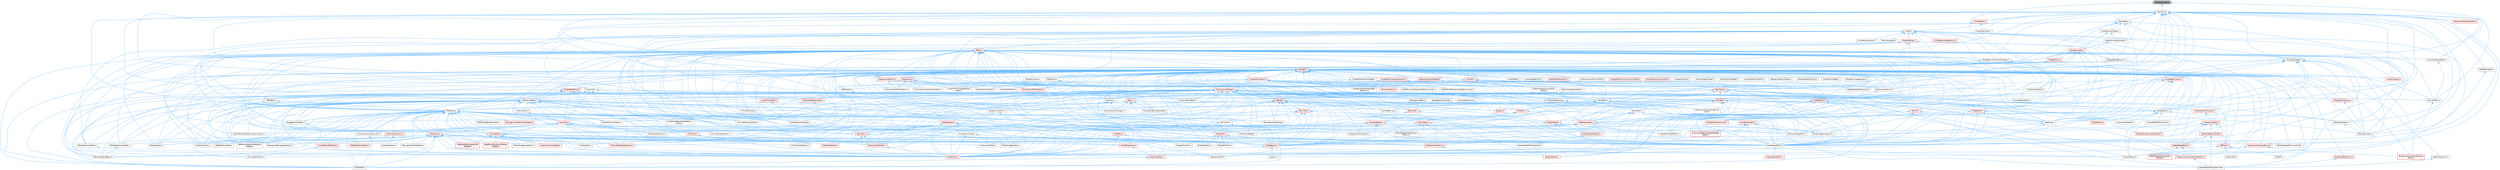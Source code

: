 digraph "PaintGeometry.h"
{
 // INTERACTIVE_SVG=YES
 // LATEX_PDF_SIZE
  bgcolor="transparent";
  edge [fontname=Helvetica,fontsize=10,labelfontname=Helvetica,labelfontsize=10];
  node [fontname=Helvetica,fontsize=10,shape=box,height=0.2,width=0.4];
  Node1 [id="Node000001",label="PaintGeometry.h",height=0.2,width=0.4,color="gray40", fillcolor="grey60", style="filled", fontcolor="black",tooltip=" "];
  Node1 -> Node2 [id="edge1_Node000001_Node000002",dir="back",color="steelblue1",style="solid",tooltip=" "];
  Node2 [id="Node000002",label="Geometry.h",height=0.2,width=0.4,color="grey40", fillcolor="white", style="filled",URL="$d3/d8b/Geometry_8h.html",tooltip=" "];
  Node2 -> Node3 [id="edge2_Node000002_Node000003",dir="back",color="steelblue1",style="solid",tooltip=" "];
  Node3 [id="Node000003",label="ArrangedWidget.h",height=0.2,width=0.4,color="grey40", fillcolor="white", style="filled",URL="$d9/dca/ArrangedWidget_8h.html",tooltip=" "];
  Node3 -> Node4 [id="edge3_Node000003_Node000004",dir="back",color="steelblue1",style="solid",tooltip=" "];
  Node4 [id="Node000004",label="ArrangedChildren.h",height=0.2,width=0.4,color="red", fillcolor="#FFF0F0", style="filled",URL="$d6/d71/ArrangedChildren_8h.html",tooltip=" "];
  Node4 -> Node87 [id="edge4_Node000004_Node000087",dir="back",color="steelblue1",style="solid",tooltip=" "];
  Node87 [id="Node000087",label="SBoxPanel.h",height=0.2,width=0.4,color="red", fillcolor="#FFF0F0", style="filled",URL="$d8/de6/SBoxPanel_8h.html",tooltip=" "];
  Node87 -> Node110 [id="edge5_Node000087_Node000110",dir="back",color="steelblue1",style="solid",tooltip=" "];
  Node110 [id="Node000110",label="DiffUtils.h",height=0.2,width=0.4,color="red", fillcolor="#FFF0F0", style="filled",URL="$d4/d91/DiffUtils_8h.html",tooltip=" "];
  Node110 -> Node115 [id="edge6_Node000110_Node000115",dir="back",color="steelblue1",style="solid",tooltip=" "];
  Node115 [id="Node000115",label="DetailsDiff.h",height=0.2,width=0.4,color="grey40", fillcolor="white", style="filled",URL="$de/dfc/DetailsDiff_8h.html",tooltip=" "];
  Node110 -> Node116 [id="edge7_Node000110_Node000116",dir="back",color="steelblue1",style="solid",tooltip=" "];
  Node116 [id="Node000116",label="SBlueprintDiff.h",height=0.2,width=0.4,color="grey40", fillcolor="white", style="filled",URL="$de/d6d/SBlueprintDiff_8h.html",tooltip=" "];
  Node110 -> Node117 [id="edge8_Node000110_Node000117",dir="back",color="steelblue1",style="solid",tooltip=" "];
  Node117 [id="Node000117",label="SCSDiff.h",height=0.2,width=0.4,color="grey40", fillcolor="white", style="filled",URL="$da/dc5/SCSDiff_8h.html",tooltip=" "];
  Node87 -> Node118 [id="edge9_Node000087_Node000118",dir="back",color="steelblue1",style="solid",tooltip=" "];
  Node118 [id="Node000118",label="GameModeInfoCustomizer.h",height=0.2,width=0.4,color="grey40", fillcolor="white", style="filled",URL="$d5/df3/GameModeInfoCustomizer_8h.html",tooltip=" "];
  Node87 -> Node120 [id="edge10_Node000087_Node000120",dir="back",color="steelblue1",style="solid",tooltip=" "];
  Node120 [id="Node000120",label="PropertyCustomizationHelpers.h",height=0.2,width=0.4,color="red", fillcolor="#FFF0F0", style="filled",URL="$d7/dd0/PropertyCustomizationHelpers_8h.html",tooltip=" "];
  Node120 -> Node118 [id="edge11_Node000120_Node000118",dir="back",color="steelblue1",style="solid",tooltip=" "];
  Node87 -> Node124 [id="edge12_Node000087_Node000124",dir="back",color="steelblue1",style="solid",tooltip=" "];
  Node124 [id="Node000124",label="SBreadcrumbTrail.h",height=0.2,width=0.4,color="grey40", fillcolor="white", style="filled",URL="$d4/de2/SBreadcrumbTrail_8h.html",tooltip=" "];
  Node124 -> Node125 [id="edge13_Node000124_Node000125",dir="back",color="steelblue1",style="solid",tooltip=" "];
  Node125 [id="Node000125",label="STableTreeView.h",height=0.2,width=0.4,color="red", fillcolor="#FFF0F0", style="filled",URL="$dd/d46/STableTreeView_8h.html",tooltip=" "];
  Node124 -> Node82 [id="edge14_Node000124_Node000082",dir="back",color="steelblue1",style="solid",tooltip=" "];
  Node82 [id="Node000082",label="SlateExtras.h",height=0.2,width=0.4,color="red", fillcolor="#FFF0F0", style="filled",URL="$d8/dec/SlateExtras_8h.html",tooltip=" "];
  Node87 -> Node128 [id="edge15_Node000087_Node000128",dir="back",color="steelblue1",style="solid",tooltip=" "];
  Node128 [id="Node000128",label="SComboButton.h",height=0.2,width=0.4,color="red", fillcolor="#FFF0F0", style="filled",URL="$dc/d43/SComboButton_8h.html",tooltip=" "];
  Node128 -> Node132 [id="edge16_Node000128_Node000132",dir="back",color="steelblue1",style="solid",tooltip=" "];
  Node132 [id="Node000132",label="SBoneMappingBase.h",height=0.2,width=0.4,color="grey40", fillcolor="white", style="filled",URL="$d7/d49/SBoneMappingBase_8h.html",tooltip=" "];
  Node128 -> Node133 [id="edge17_Node000128_Node000133",dir="back",color="steelblue1",style="solid",tooltip=" "];
  Node133 [id="Node000133",label="SComboBox.h",height=0.2,width=0.4,color="red", fillcolor="#FFF0F0", style="filled",URL="$d2/dd5/SComboBox_8h.html",tooltip=" "];
  Node133 -> Node134 [id="edge18_Node000133_Node000134",dir="back",color="steelblue1",style="solid",tooltip=" "];
  Node134 [id="Node000134",label="DataflowTransformOutliner\lWidget.h",height=0.2,width=0.4,color="red", fillcolor="#FFF0F0", style="filled",URL="$d8/df9/DataflowTransformOutlinerWidget_8h.html",tooltip=" "];
  Node133 -> Node136 [id="edge19_Node000133_Node000136",dir="back",color="steelblue1",style="solid",tooltip=" "];
  Node136 [id="Node000136",label="DataflowVerticesOutliner\lWidget.h",height=0.2,width=0.4,color="red", fillcolor="#FFF0F0", style="filled",URL="$dd/deb/DataflowVerticesOutlinerWidget_8h.html",tooltip=" "];
  Node133 -> Node143 [id="edge20_Node000133_Node000143",dir="back",color="steelblue1",style="solid",tooltip=" "];
  Node143 [id="Node000143",label="SCSVImportOptions.h",height=0.2,width=0.4,color="grey40", fillcolor="white", style="filled",URL="$d7/dfe/SCSVImportOptions_8h.html",tooltip=" "];
  Node133 -> Node144 [id="edge21_Node000133_Node000144",dir="back",color="steelblue1",style="solid",tooltip=" "];
  Node144 [id="Node000144",label="SEditableComboBox.h",height=0.2,width=0.4,color="grey40", fillcolor="white", style="filled",URL="$d0/d8c/SEditableComboBox_8h.html",tooltip=" "];
  Node144 -> Node82 [id="edge22_Node000144_Node000082",dir="back",color="steelblue1",style="solid",tooltip=" "];
  Node133 -> Node145 [id="edge23_Node000133_Node000145",dir="back",color="steelblue1",style="solid",tooltip=" "];
  Node145 [id="Node000145",label="SFilterConfiguratorRow.h",height=0.2,width=0.4,color="grey40", fillcolor="white", style="filled",URL="$d2/d18/SFilterConfiguratorRow_8h.html",tooltip=" "];
  Node133 -> Node125 [id="edge24_Node000133_Node000125",dir="back",color="steelblue1",style="solid",tooltip=" "];
  Node133 -> Node153 [id="edge25_Node000133_Node000153",dir="back",color="steelblue1",style="solid",tooltip=" "];
  Node153 [id="Node000153",label="SelectionViewWidget.h",height=0.2,width=0.4,color="red", fillcolor="#FFF0F0", style="filled",URL="$dc/db5/SelectionViewWidget_8h.html",tooltip=" "];
  Node133 -> Node80 [id="edge26_Node000133_Node000080",dir="back",color="steelblue1",style="solid",tooltip=" "];
  Node80 [id="Node000080",label="SlateBasics.h",height=0.2,width=0.4,color="red", fillcolor="#FFF0F0", style="filled",URL="$da/d2f/SlateBasics_8h.html",tooltip=" "];
  Node80 -> Node79 [id="edge27_Node000080_Node000079",dir="back",color="steelblue1",style="solid",tooltip=" "];
  Node79 [id="Node000079",label="Engine.h",height=0.2,width=0.4,color="grey40", fillcolor="white", style="filled",URL="$d1/d34/Public_2Engine_8h.html",tooltip=" "];
  Node80 -> Node82 [id="edge28_Node000080_Node000082",dir="back",color="steelblue1",style="solid",tooltip=" "];
  Node133 -> Node82 [id="edge29_Node000133_Node000082",dir="back",color="steelblue1",style="solid",tooltip=" "];
  Node133 -> Node84 [id="edge30_Node000133_Node000084",dir="back",color="steelblue1",style="solid",tooltip=" "];
  Node84 [id="Node000084",label="SlateSharedPCH.h",height=0.2,width=0.4,color="grey40", fillcolor="white", style="filled",URL="$d1/dfc/SlateSharedPCH_8h.html",tooltip=" "];
  Node84 -> Node85 [id="edge31_Node000084_Node000085",dir="back",color="steelblue1",style="solid",tooltip=" "];
  Node85 [id="Node000085",label="EngineSharedPCH.h",height=0.2,width=0.4,color="red", fillcolor="#FFF0F0", style="filled",URL="$dc/dbb/EngineSharedPCH_8h.html",tooltip=" "];
  Node128 -> Node160 [id="edge32_Node000128_Node000160",dir="back",color="steelblue1",style="solid",tooltip=" "];
  Node160 [id="Node000160",label="SComponentClassCombo.h",height=0.2,width=0.4,color="grey40", fillcolor="white", style="filled",URL="$dc/df2/SComponentClassCombo_8h.html",tooltip=" "];
  Node160 -> Node161 [id="edge33_Node000160_Node000161",dir="back",color="steelblue1",style="solid",tooltip=" "];
  Node161 [id="Node000161",label="SSCSEditor.h",height=0.2,width=0.4,color="grey40", fillcolor="white", style="filled",URL="$d0/d2e/SSCSEditor_8h.html",tooltip=" "];
  Node128 -> Node162 [id="edge34_Node000128_Node000162",dir="back",color="steelblue1",style="solid",tooltip=" "];
  Node162 [id="Node000162",label="SGridLineSpacingList.h",height=0.2,width=0.4,color="grey40", fillcolor="white", style="filled",URL="$db/d48/SGridLineSpacingList_8h.html",tooltip=" "];
  Node128 -> Node163 [id="edge35_Node000128_Node000163",dir="back",color="steelblue1",style="solid",tooltip=" "];
  Node163 [id="Node000163",label="SNumericDropDown.h",height=0.2,width=0.4,color="grey40", fillcolor="white", style="filled",URL="$d3/d12/SNumericDropDown_8h.html",tooltip=" "];
  Node128 -> Node80 [id="edge36_Node000128_Node000080",dir="back",color="steelblue1",style="solid",tooltip=" "];
  Node128 -> Node82 [id="edge37_Node000128_Node000082",dir="back",color="steelblue1",style="solid",tooltip=" "];
  Node128 -> Node84 [id="edge38_Node000128_Node000084",dir="back",color="steelblue1",style="solid",tooltip=" "];
  Node87 -> Node144 [id="edge39_Node000087_Node000144",dir="back",color="steelblue1",style="solid",tooltip=" "];
  Node87 -> Node162 [id="edge40_Node000087_Node000162",dir="back",color="steelblue1",style="solid",tooltip=" "];
  Node87 -> Node163 [id="edge41_Node000087_Node000163",dir="back",color="steelblue1",style="solid",tooltip=" "];
  Node87 -> Node167 [id="edge42_Node000087_Node000167",dir="back",color="steelblue1",style="solid",tooltip=" "];
  Node167 [id="Node000167",label="SNumericEntryBox.h",height=0.2,width=0.4,color="red", fillcolor="#FFF0F0", style="filled",URL="$d8/d1a/SNumericEntryBox_8h.html",tooltip=" "];
  Node167 -> Node82 [id="edge43_Node000167_Node000082",dir="back",color="steelblue1",style="solid",tooltip=" "];
  Node87 -> Node161 [id="edge44_Node000087_Node000161",dir="back",color="steelblue1",style="solid",tooltip=" "];
  Node87 -> Node178 [id="edge45_Node000087_Node000178",dir="back",color="steelblue1",style="solid",tooltip=" "];
  Node178 [id="Node000178",label="SScrollBox.h",height=0.2,width=0.4,color="grey40", fillcolor="white", style="filled",URL="$d3/da2/SScrollBox_8h.html",tooltip=" "];
  Node178 -> Node124 [id="edge46_Node000178_Node000124",dir="back",color="steelblue1",style="solid",tooltip=" "];
  Node178 -> Node179 [id="edge47_Node000178_Node000179",dir="back",color="steelblue1",style="solid",tooltip=" "];
  Node179 [id="Node000179",label="SCommonHierarchicalScroll\lBox.h",height=0.2,width=0.4,color="grey40", fillcolor="white", style="filled",URL="$d8/dd5/SCommonHierarchicalScrollBox_8h.html",tooltip=" "];
  Node178 -> Node80 [id="edge48_Node000178_Node000080",dir="back",color="steelblue1",style="solid",tooltip=" "];
  Node178 -> Node82 [id="edge49_Node000178_Node000082",dir="back",color="steelblue1",style="solid",tooltip=" "];
  Node178 -> Node84 [id="edge50_Node000178_Node000084",dir="back",color="steelblue1",style="solid",tooltip=" "];
  Node87 -> Node181 [id="edge51_Node000087_Node000181",dir="back",color="steelblue1",style="solid",tooltip=" "];
  Node181 [id="Node000181",label="SSkeletonWidget.h",height=0.2,width=0.4,color="grey40", fillcolor="white", style="filled",URL="$dd/da7/SSkeletonWidget_8h.html",tooltip=" "];
  Node87 -> Node182 [id="edge52_Node000087_Node000182",dir="back",color="steelblue1",style="solid",tooltip=" "];
  Node182 [id="Node000182",label="SSpinBox.h",height=0.2,width=0.4,color="red", fillcolor="#FFF0F0", style="filled",URL="$d5/da5/SSpinBox_8h.html",tooltip=" "];
  Node182 -> Node167 [id="edge53_Node000182_Node000167",dir="back",color="steelblue1",style="solid",tooltip=" "];
  Node182 -> Node80 [id="edge54_Node000182_Node000080",dir="back",color="steelblue1",style="solid",tooltip=" "];
  Node182 -> Node82 [id="edge55_Node000182_Node000082",dir="back",color="steelblue1",style="solid",tooltip=" "];
  Node87 -> Node184 [id="edge56_Node000087_Node000184",dir="back",color="steelblue1",style="solid",tooltip=" "];
  Node184 [id="Node000184",label="STableRow.h",height=0.2,width=0.4,color="grey40", fillcolor="white", style="filled",URL="$d8/d43/STableRow_8h.html",tooltip=" "];
  Node184 -> Node185 [id="edge57_Node000184_Node000185",dir="back",color="steelblue1",style="solid",tooltip=" "];
  Node185 [id="Node000185",label="BoneSelectionWidget.h",height=0.2,width=0.4,color="grey40", fillcolor="white", style="filled",URL="$d4/dd3/BoneSelectionWidget_8h.html",tooltip=" "];
  Node185 -> Node132 [id="edge58_Node000185_Node000132",dir="back",color="steelblue1",style="solid",tooltip=" "];
  Node184 -> Node186 [id="edge59_Node000184_Node000186",dir="back",color="steelblue1",style="solid",tooltip=" "];
  Node186 [id="Node000186",label="CurveEditorTreeTraits.h",height=0.2,width=0.4,color="red", fillcolor="#FFF0F0", style="filled",URL="$d4/d4a/CurveEditorTreeTraits_8h.html",tooltip=" "];
  Node186 -> Node187 [id="edge60_Node000186_Node000187",dir="back",color="steelblue1",style="solid",tooltip=" "];
  Node187 [id="Node000187",label="SCurveEditorTree.h",height=0.2,width=0.4,color="grey40", fillcolor="white", style="filled",URL="$da/da4/SCurveEditorTree_8h.html",tooltip=" "];
  Node184 -> Node134 [id="edge61_Node000184_Node000134",dir="back",color="steelblue1",style="solid",tooltip=" "];
  Node184 -> Node136 [id="edge62_Node000184_Node000136",dir="back",color="steelblue1",style="solid",tooltip=" "];
  Node184 -> Node190 [id="edge63_Node000184_Node000190",dir="back",color="steelblue1",style="solid",tooltip=" "];
  Node190 [id="Node000190",label="DlgReferenceTree.h",height=0.2,width=0.4,color="grey40", fillcolor="white", style="filled",URL="$db/dd3/DlgReferenceTree_8h.html",tooltip=" "];
  Node184 -> Node191 [id="edge64_Node000184_Node000191",dir="back",color="steelblue1",style="solid",tooltip=" "];
  Node191 [id="Node000191",label="FindInBlueprints.h",height=0.2,width=0.4,color="red", fillcolor="#FFF0F0", style="filled",URL="$d0/d27/FindInBlueprints_8h.html",tooltip=" "];
  Node191 -> Node192 [id="edge65_Node000191_Node000192",dir="back",color="steelblue1",style="solid",tooltip=" "];
  Node192 [id="Node000192",label="BlueprintEditor.h",height=0.2,width=0.4,color="red", fillcolor="#FFF0F0", style="filled",URL="$df/d7d/BlueprintEditor_8h.html",tooltip=" "];
  Node192 -> Node161 [id="edge66_Node000192_Node000161",dir="back",color="steelblue1",style="solid",tooltip=" "];
  Node184 -> Node205 [id="edge67_Node000184_Node000205",dir="back",color="steelblue1",style="solid",tooltip=" "];
  Node205 [id="Node000205",label="FindInGraph.h",height=0.2,width=0.4,color="grey40", fillcolor="white", style="filled",URL="$de/d36/FindInGraph_8h.html",tooltip=" "];
  Node184 -> Node206 [id="edge68_Node000184_Node000206",dir="back",color="steelblue1",style="solid",tooltip=" "];
  Node206 [id="Node000206",label="IDetailDragDropHandler.h",height=0.2,width=0.4,color="grey40", fillcolor="white", style="filled",URL="$dd/d80/IDetailDragDropHandler_8h.html",tooltip=" "];
  Node184 -> Node207 [id="edge69_Node000184_Node000207",dir="back",color="steelblue1",style="solid",tooltip=" "];
  Node207 [id="Node000207",label="IOutlinerExtension.h",height=0.2,width=0.4,color="red", fillcolor="#FFF0F0", style="filled",URL="$db/d1a/IOutlinerExtension_8h.html",tooltip=" "];
  Node207 -> Node260 [id="edge70_Node000207_Node000260",dir="back",color="steelblue1",style="solid",tooltip=" "];
  Node260 [id="Node000260",label="OutlinerSpacer.h",height=0.2,width=0.4,color="grey40", fillcolor="white", style="filled",URL="$dd/d3e/OutlinerSpacer_8h.html",tooltip=" "];
  Node207 -> Node262 [id="edge71_Node000207_Node000262",dir="back",color="steelblue1",style="solid",tooltip=" "];
  Node262 [id="Node000262",label="SOutlinerView.h",height=0.2,width=0.4,color="grey40", fillcolor="white", style="filled",URL="$d5/de1/SOutlinerView_8h.html",tooltip=" "];
  Node184 -> Node266 [id="edge72_Node000184_Node000266",dir="back",color="steelblue1",style="solid",tooltip=" "];
  Node266 [id="Node000266",label="NavigationToolItemParameters.h",height=0.2,width=0.4,color="red", fillcolor="#FFF0F0", style="filled",URL="$dd/d8c/NavigationToolItemParameters_8h.html",tooltip=" "];
  Node184 -> Node260 [id="edge73_Node000184_Node000260",dir="back",color="steelblue1",style="solid",tooltip=" "];
  Node184 -> Node269 [id="edge74_Node000184_Node000269",dir="back",color="steelblue1",style="solid",tooltip=" "];
  Node269 [id="Node000269",label="PropertyInfoViewStyle.h",height=0.2,width=0.4,color="grey40", fillcolor="white", style="filled",URL="$d0/da8/PropertyInfoViewStyle_8h.html",tooltip=" "];
  Node184 -> Node270 [id="edge75_Node000184_Node000270",dir="back",color="steelblue1",style="solid",tooltip=" "];
  Node270 [id="Node000270",label="ReferenceSectionSelection\lWidget.h",height=0.2,width=0.4,color="grey40", fillcolor="white", style="filled",URL="$db/d75/ReferenceSectionSelectionWidget_8h.html",tooltip=" "];
  Node184 -> Node271 [id="edge76_Node000184_Node000271",dir="back",color="steelblue1",style="solid",tooltip=" "];
  Node271 [id="Node000271",label="SAnimAttributeView.h",height=0.2,width=0.4,color="grey40", fillcolor="white", style="filled",URL="$df/d42/SAnimAttributeView_8h.html",tooltip=" "];
  Node184 -> Node116 [id="edge77_Node000184_Node000116",dir="back",color="steelblue1",style="solid",tooltip=" "];
  Node184 -> Node132 [id="edge78_Node000184_Node000132",dir="back",color="steelblue1",style="solid",tooltip=" "];
  Node184 -> Node133 [id="edge79_Node000184_Node000133",dir="back",color="steelblue1",style="solid",tooltip=" "];
  Node184 -> Node160 [id="edge80_Node000184_Node000160",dir="back",color="steelblue1",style="solid",tooltip=" "];
  Node184 -> Node272 [id="edge81_Node000184_Node000272",dir="back",color="steelblue1",style="solid",tooltip=" "];
  Node272 [id="Node000272",label="SDeleteAssetsDialog.h",height=0.2,width=0.4,color="grey40", fillcolor="white", style="filled",URL="$d7/d0d/SDeleteAssetsDialog_8h.html",tooltip=" "];
  Node184 -> Node145 [id="edge82_Node000184_Node000145",dir="back",color="steelblue1",style="solid",tooltip=" "];
  Node184 -> Node273 [id="edge83_Node000184_Node000273",dir="back",color="steelblue1",style="solid",tooltip=" "];
  Node273 [id="Node000273",label="SFilterableObjectList.h",height=0.2,width=0.4,color="grey40", fillcolor="white", style="filled",URL="$dc/de4/SFilterableObjectList_8h.html",tooltip=" "];
  Node184 -> Node151 [id="edge84_Node000184_Node000151",dir="back",color="steelblue1",style="solid",tooltip=" "];
  Node151 [id="Node000151",label="SFixupSelfContextDlg.h",height=0.2,width=0.4,color="grey40", fillcolor="white", style="filled",URL="$d5/da4/SFixupSelfContextDlg_8h.html",tooltip=" "];
  Node184 -> Node274 [id="edge85_Node000184_Node000274",dir="back",color="steelblue1",style="solid",tooltip=" "];
  Node274 [id="Node000274",label="SGraphActionMenu.h",height=0.2,width=0.4,color="red", fillcolor="#FFF0F0", style="filled",URL="$d0/d9a/SGraphActionMenu_8h.html",tooltip=" "];
  Node274 -> Node277 [id="edge86_Node000274_Node000277",dir="back",color="steelblue1",style="solid",tooltip=" "];
  Node277 [id="Node000277",label="SGraphPalette.h",height=0.2,width=0.4,color="red", fillcolor="#FFF0F0", style="filled",URL="$d5/dd1/SGraphPalette_8h.html",tooltip=" "];
  Node184 -> Node280 [id="edge87_Node000184_Node000280",dir="back",color="steelblue1",style="solid",tooltip=" "];
  Node280 [id="Node000280",label="SGraphPinComboBox.h",height=0.2,width=0.4,color="grey40", fillcolor="white", style="filled",URL="$dc/d3f/SGraphPinComboBox_8h.html",tooltip=" "];
  Node184 -> Node281 [id="edge88_Node000184_Node000281",dir="back",color="steelblue1",style="solid",tooltip=" "];
  Node281 [id="Node000281",label="SKeySelector.h",height=0.2,width=0.4,color="grey40", fillcolor="white", style="filled",URL="$de/d62/SKeySelector_8h.html",tooltip=" "];
  Node184 -> Node282 [id="edge89_Node000184_Node000282",dir="back",color="steelblue1",style="solid",tooltip=" "];
  Node282 [id="Node000282",label="SKismetDebugTreeView.h",height=0.2,width=0.4,color="red", fillcolor="#FFF0F0", style="filled",URL="$dc/df5/SKismetDebugTreeView_8h.html",tooltip=" "];
  Node184 -> Node284 [id="edge90_Node000184_Node000284",dir="back",color="steelblue1",style="solid",tooltip=" "];
  Node284 [id="Node000284",label="SListView.h",height=0.2,width=0.4,color="red", fillcolor="#FFF0F0", style="filled",URL="$db/db5/SListView_8h.html",tooltip=" "];
  Node284 -> Node207 [id="edge91_Node000284_Node000207",dir="back",color="steelblue1",style="solid",tooltip=" "];
  Node284 -> Node270 [id="edge92_Node000284_Node000270",dir="back",color="steelblue1",style="solid",tooltip=" "];
  Node284 -> Node285 [id="edge93_Node000284_Node000285",dir="back",color="steelblue1",style="solid",tooltip=" "];
  Node285 [id="Node000285",label="RigVMVariableDetailCustomization.h",height=0.2,width=0.4,color="grey40", fillcolor="white", style="filled",URL="$d3/d24/RigVMVariableDetailCustomization_8h.html",tooltip=" "];
  Node284 -> Node271 [id="edge94_Node000284_Node000271",dir="back",color="steelblue1",style="solid",tooltip=" "];
  Node284 -> Node116 [id="edge95_Node000284_Node000116",dir="back",color="steelblue1",style="solid",tooltip=" "];
  Node284 -> Node133 [id="edge96_Node000284_Node000133",dir="back",color="steelblue1",style="solid",tooltip=" "];
  Node284 -> Node273 [id="edge97_Node000284_Node000273",dir="back",color="steelblue1",style="solid",tooltip=" "];
  Node284 -> Node181 [id="edge98_Node000284_Node000181",dir="back",color="steelblue1",style="solid",tooltip=" "];
  Node284 -> Node287 [id="edge99_Node000284_Node000287",dir="back",color="steelblue1",style="solid",tooltip=" "];
  Node287 [id="Node000287",label="STileView.h",height=0.2,width=0.4,color="red", fillcolor="#FFF0F0", style="filled",URL="$da/dd5/STileView_8h.html",tooltip=" "];
  Node287 -> Node80 [id="edge100_Node000287_Node000080",dir="back",color="steelblue1",style="solid",tooltip=" "];
  Node287 -> Node82 [id="edge101_Node000287_Node000082",dir="back",color="steelblue1",style="solid",tooltip=" "];
  Node284 -> Node289 [id="edge102_Node000284_Node000289",dir="back",color="steelblue1",style="solid",tooltip=" "];
  Node289 [id="Node000289",label="STreeView.h",height=0.2,width=0.4,color="red", fillcolor="#FFF0F0", style="filled",URL="$de/dea/STreeView_8h.html",tooltip=" "];
  Node289 -> Node185 [id="edge103_Node000289_Node000185",dir="back",color="steelblue1",style="solid",tooltip=" "];
  Node289 -> Node186 [id="edge104_Node000289_Node000186",dir="back",color="steelblue1",style="solid",tooltip=" "];
  Node289 -> Node134 [id="edge105_Node000289_Node000134",dir="back",color="steelblue1",style="solid",tooltip=" "];
  Node289 -> Node136 [id="edge106_Node000289_Node000136",dir="back",color="steelblue1",style="solid",tooltip=" "];
  Node289 -> Node110 [id="edge107_Node000289_Node000110",dir="back",color="steelblue1",style="solid",tooltip=" "];
  Node289 -> Node190 [id="edge108_Node000289_Node000190",dir="back",color="steelblue1",style="solid",tooltip=" "];
  Node289 -> Node191 [id="edge109_Node000289_Node000191",dir="back",color="steelblue1",style="solid",tooltip=" "];
  Node289 -> Node205 [id="edge110_Node000289_Node000205",dir="back",color="steelblue1",style="solid",tooltip=" "];
  Node289 -> Node270 [id="edge111_Node000289_Node000270",dir="back",color="steelblue1",style="solid",tooltip=" "];
  Node289 -> Node293 [id="edge112_Node000289_Node000293",dir="back",color="steelblue1",style="solid",tooltip=" "];
  Node293 [id="Node000293",label="SAdvancedFilter.h",height=0.2,width=0.4,color="grey40", fillcolor="white", style="filled",URL="$d1/d68/SAdvancedFilter_8h.html",tooltip=" "];
  Node289 -> Node116 [id="edge113_Node000289_Node000116",dir="back",color="steelblue1",style="solid",tooltip=" "];
  Node289 -> Node294 [id="edge114_Node000289_Node000294",dir="back",color="steelblue1",style="solid",tooltip=" "];
  Node294 [id="Node000294",label="SBlueprintNamespaceEntry.h",height=0.2,width=0.4,color="grey40", fillcolor="white", style="filled",URL="$d4/d22/SBlueprintNamespaceEntry_8h.html",tooltip=" "];
  Node289 -> Node187 [id="edge115_Node000289_Node000187",dir="back",color="steelblue1",style="solid",tooltip=" "];
  Node289 -> Node295 [id="edge116_Node000289_Node000295",dir="back",color="steelblue1",style="solid",tooltip=" "];
  Node295 [id="Node000295",label="SFilterConfigurator.h",height=0.2,width=0.4,color="grey40", fillcolor="white", style="filled",URL="$d8/d8e/SFilterConfigurator_8h.html",tooltip=" "];
  Node289 -> Node274 [id="edge117_Node000289_Node000274",dir="back",color="steelblue1",style="solid",tooltip=" "];
  Node289 -> Node281 [id="edge118_Node000289_Node000281",dir="back",color="steelblue1",style="solid",tooltip=" "];
  Node289 -> Node282 [id="edge119_Node000289_Node000282",dir="back",color="steelblue1",style="solid",tooltip=" "];
  Node289 -> Node296 [id="edge120_Node000289_Node000296",dir="back",color="steelblue1",style="solid",tooltip=" "];
  Node296 [id="Node000296",label="SNavigationToolTreeRow.h",height=0.2,width=0.4,color="grey40", fillcolor="white", style="filled",URL="$de/d20/SNavigationToolTreeRow_8h.html",tooltip=" "];
  Node289 -> Node262 [id="edge121_Node000289_Node000262",dir="back",color="steelblue1",style="solid",tooltip=" "];
  Node289 -> Node161 [id="edge122_Node000289_Node000161",dir="back",color="steelblue1",style="solid",tooltip=" "];
  Node289 -> Node125 [id="edge123_Node000289_Node000125",dir="back",color="steelblue1",style="solid",tooltip=" "];
  Node289 -> Node304 [id="edge124_Node000289_Node000304",dir="back",color="steelblue1",style="solid",tooltip=" "];
  Node304 [id="Node000304",label="STableTreeViewRow.h",height=0.2,width=0.4,color="red", fillcolor="#FFF0F0", style="filled",URL="$d9/dcd/STableTreeViewRow_8h.html",tooltip=" "];
  Node289 -> Node80 [id="edge125_Node000289_Node000080",dir="back",color="steelblue1",style="solid",tooltip=" "];
  Node289 -> Node82 [id="edge126_Node000289_Node000082",dir="back",color="steelblue1",style="solid",tooltip=" "];
  Node289 -> Node84 [id="edge127_Node000289_Node000084",dir="back",color="steelblue1",style="solid",tooltip=" "];
  Node284 -> Node80 [id="edge128_Node000284_Node000080",dir="back",color="steelblue1",style="solid",tooltip=" "];
  Node284 -> Node82 [id="edge129_Node000284_Node000082",dir="back",color="steelblue1",style="solid",tooltip=" "];
  Node284 -> Node84 [id="edge130_Node000284_Node000084",dir="back",color="steelblue1",style="solid",tooltip=" "];
  Node184 -> Node308 [id="edge131_Node000184_Node000308",dir="back",color="steelblue1",style="solid",tooltip=" "];
  Node308 [id="Node000308",label="SListViewSelectorDropdown\lMenu.h",height=0.2,width=0.4,color="grey40", fillcolor="white", style="filled",URL="$d4/dc9/SListViewSelectorDropdownMenu_8h.html",tooltip=" "];
  Node184 -> Node296 [id="edge132_Node000184_Node000296",dir="back",color="steelblue1",style="solid",tooltip=" "];
  Node184 -> Node262 [id="edge133_Node000184_Node000262",dir="back",color="steelblue1",style="solid",tooltip=" "];
  Node184 -> Node309 [id="edge134_Node000184_Node000309",dir="back",color="steelblue1",style="solid",tooltip=" "];
  Node309 [id="Node000309",label="SPrivateAssetsDialog.h",height=0.2,width=0.4,color="grey40", fillcolor="white", style="filled",URL="$d2/dba/SPrivateAssetsDialog_8h.html",tooltip=" "];
  Node184 -> Node161 [id="edge135_Node000184_Node000161",dir="back",color="steelblue1",style="solid",tooltip=" "];
  Node184 -> Node181 [id="edge136_Node000184_Node000181",dir="back",color="steelblue1",style="solid",tooltip=" "];
  Node184 -> Node310 [id="edge137_Node000184_Node000310",dir="back",color="steelblue1",style="solid",tooltip=" "];
  Node310 [id="Node000310",label="SSkinWeightProfileImport\lOptions.h",height=0.2,width=0.4,color="grey40", fillcolor="white", style="filled",URL="$d9/d21/SSkinWeightProfileImportOptions_8h.html",tooltip=" "];
  Node184 -> Node311 [id="edge138_Node000184_Node000311",dir="back",color="steelblue1",style="solid",tooltip=" "];
  Node311 [id="Node000311",label="SSuggestionTextBox.h",height=0.2,width=0.4,color="grey40", fillcolor="white", style="filled",URL="$d1/df9/SSuggestionTextBox_8h.html",tooltip=" "];
  Node311 -> Node82 [id="edge139_Node000311_Node000082",dir="back",color="steelblue1",style="solid",tooltip=" "];
  Node184 -> Node304 [id="edge140_Node000184_Node000304",dir="back",color="steelblue1",style="solid",tooltip=" "];
  Node184 -> Node289 [id="edge141_Node000184_Node000289",dir="back",color="steelblue1",style="solid",tooltip=" "];
  Node184 -> Node153 [id="edge142_Node000184_Node000153",dir="back",color="steelblue1",style="solid",tooltip=" "];
  Node184 -> Node80 [id="edge143_Node000184_Node000080",dir="back",color="steelblue1",style="solid",tooltip=" "];
  Node184 -> Node82 [id="edge144_Node000184_Node000082",dir="back",color="steelblue1",style="solid",tooltip=" "];
  Node184 -> Node84 [id="edge145_Node000184_Node000084",dir="back",color="steelblue1",style="solid",tooltip=" "];
  Node87 -> Node312 [id="edge146_Node000087_Node000312",dir="back",color="steelblue1",style="solid",tooltip=" "];
  Node312 [id="Node000312",label="STableViewBase.h",height=0.2,width=0.4,color="grey40", fillcolor="white", style="filled",URL="$da/d88/STableViewBase_8h.html",tooltip=" "];
  Node312 -> Node185 [id="edge147_Node000312_Node000185",dir="back",color="steelblue1",style="solid",tooltip=" "];
  Node312 -> Node190 [id="edge148_Node000312_Node000190",dir="back",color="steelblue1",style="solid",tooltip=" "];
  Node312 -> Node191 [id="edge149_Node000312_Node000191",dir="back",color="steelblue1",style="solid",tooltip=" "];
  Node312 -> Node205 [id="edge150_Node000312_Node000205",dir="back",color="steelblue1",style="solid",tooltip=" "];
  Node312 -> Node313 [id="edge151_Node000312_Node000313",dir="back",color="steelblue1",style="solid",tooltip=" "];
  Node313 [id="Node000313",label="IItemsSource.h",height=0.2,width=0.4,color="grey40", fillcolor="white", style="filled",URL="$db/db3/IItemsSource_8h.html",tooltip=" "];
  Node313 -> Node284 [id="edge152_Node000313_Node000284",dir="back",color="steelblue1",style="solid",tooltip=" "];
  Node312 -> Node270 [id="edge153_Node000312_Node000270",dir="back",color="steelblue1",style="solid",tooltip=" "];
  Node312 -> Node285 [id="edge154_Node000312_Node000285",dir="back",color="steelblue1",style="solid",tooltip=" "];
  Node312 -> Node116 [id="edge155_Node000312_Node000116",dir="back",color="steelblue1",style="solid",tooltip=" "];
  Node312 -> Node294 [id="edge156_Node000312_Node000294",dir="back",color="steelblue1",style="solid",tooltip=" "];
  Node312 -> Node132 [id="edge157_Node000312_Node000132",dir="back",color="steelblue1",style="solid",tooltip=" "];
  Node312 -> Node133 [id="edge158_Node000312_Node000133",dir="back",color="steelblue1",style="solid",tooltip=" "];
  Node312 -> Node160 [id="edge159_Node000312_Node000160",dir="back",color="steelblue1",style="solid",tooltip=" "];
  Node312 -> Node187 [id="edge160_Node000312_Node000187",dir="back",color="steelblue1",style="solid",tooltip=" "];
  Node312 -> Node272 [id="edge161_Node000312_Node000272",dir="back",color="steelblue1",style="solid",tooltip=" "];
  Node312 -> Node273 [id="edge162_Node000312_Node000273",dir="back",color="steelblue1",style="solid",tooltip=" "];
  Node312 -> Node151 [id="edge163_Node000312_Node000151",dir="back",color="steelblue1",style="solid",tooltip=" "];
  Node312 -> Node274 [id="edge164_Node000312_Node000274",dir="back",color="steelblue1",style="solid",tooltip=" "];
  Node312 -> Node280 [id="edge165_Node000312_Node000280",dir="back",color="steelblue1",style="solid",tooltip=" "];
  Node312 -> Node281 [id="edge166_Node000312_Node000281",dir="back",color="steelblue1",style="solid",tooltip=" "];
  Node312 -> Node282 [id="edge167_Node000312_Node000282",dir="back",color="steelblue1",style="solid",tooltip=" "];
  Node312 -> Node284 [id="edge168_Node000312_Node000284",dir="back",color="steelblue1",style="solid",tooltip=" "];
  Node312 -> Node262 [id="edge169_Node000312_Node000262",dir="back",color="steelblue1",style="solid",tooltip=" "];
  Node312 -> Node161 [id="edge170_Node000312_Node000161",dir="back",color="steelblue1",style="solid",tooltip=" "];
  Node312 -> Node181 [id="edge171_Node000312_Node000181",dir="back",color="steelblue1",style="solid",tooltip=" "];
  Node312 -> Node310 [id="edge172_Node000312_Node000310",dir="back",color="steelblue1",style="solid",tooltip=" "];
  Node312 -> Node311 [id="edge173_Node000312_Node000311",dir="back",color="steelblue1",style="solid",tooltip=" "];
  Node312 -> Node184 [id="edge174_Node000312_Node000184",dir="back",color="steelblue1",style="solid",tooltip=" "];
  Node312 -> Node125 [id="edge175_Node000312_Node000125",dir="back",color="steelblue1",style="solid",tooltip=" "];
  Node312 -> Node304 [id="edge176_Node000312_Node000304",dir="back",color="steelblue1",style="solid",tooltip=" "];
  Node312 -> Node287 [id="edge177_Node000312_Node000287",dir="back",color="steelblue1",style="solid",tooltip=" "];
  Node312 -> Node289 [id="edge178_Node000312_Node000289",dir="back",color="steelblue1",style="solid",tooltip=" "];
  Node312 -> Node80 [id="edge179_Node000312_Node000080",dir="back",color="steelblue1",style="solid",tooltip=" "];
  Node312 -> Node82 [id="edge180_Node000312_Node000082",dir="back",color="steelblue1",style="solid",tooltip=" "];
  Node312 -> Node84 [id="edge181_Node000312_Node000084",dir="back",color="steelblue1",style="solid",tooltip=" "];
  Node87 -> Node314 [id="edge182_Node000087_Node000314",dir="back",color="steelblue1",style="solid",tooltip=" "];
  Node314 [id="Node000314",label="SWindow.h",height=0.2,width=0.4,color="red", fillcolor="#FFF0F0", style="filled",URL="$d2/d6d/SWindow_8h.html",tooltip=" "];
  Node314 -> Node192 [id="edge183_Node000314_Node000192",dir="back",color="steelblue1",style="solid",tooltip=" "];
  Node314 -> Node316 [id="edge184_Node000314_Node000316",dir="back",color="steelblue1",style="solid",tooltip=" "];
  Node316 [id="Node000316",label="Dialogs.h",height=0.2,width=0.4,color="red", fillcolor="#FFF0F0", style="filled",URL="$d2/d5c/Dialogs_8h.html",tooltip=" "];
  Node314 -> Node537 [id="edge185_Node000314_Node000537",dir="back",color="steelblue1",style="solid",tooltip=" "];
  Node537 [id="Node000537",label="MenuStack.h",height=0.2,width=0.4,color="grey40", fillcolor="white", style="filled",URL="$d8/d80/MenuStack_8h.html",tooltip=" "];
  Node537 -> Node538 [id="edge186_Node000537_Node000538",dir="back",color="steelblue1",style="solid",tooltip=" "];
  Node538 [id="Node000538",label="SlateApplication.h",height=0.2,width=0.4,color="red", fillcolor="#FFF0F0", style="filled",URL="$db/d28/SlateApplication_8h.html",tooltip=" "];
  Node538 -> Node269 [id="edge187_Node000538_Node000269",dir="back",color="steelblue1",style="solid",tooltip=" "];
  Node538 -> Node133 [id="edge188_Node000538_Node000133",dir="back",color="steelblue1",style="solid",tooltip=" "];
  Node538 -> Node162 [id="edge189_Node000538_Node000162",dir="back",color="steelblue1",style="solid",tooltip=" "];
  Node538 -> Node163 [id="edge190_Node000538_Node000163",dir="back",color="steelblue1",style="solid",tooltip=" "];
  Node538 -> Node182 [id="edge191_Node000538_Node000182",dir="back",color="steelblue1",style="solid",tooltip=" "];
  Node538 -> Node80 [id="edge192_Node000538_Node000080",dir="back",color="steelblue1",style="solid",tooltip=" "];
  Node538 -> Node82 [id="edge193_Node000538_Node000082",dir="back",color="steelblue1",style="solid",tooltip=" "];
  Node538 -> Node84 [id="edge194_Node000538_Node000084",dir="back",color="steelblue1",style="solid",tooltip=" "];
  Node537 -> Node80 [id="edge195_Node000537_Node000080",dir="back",color="steelblue1",style="solid",tooltip=" "];
  Node537 -> Node82 [id="edge196_Node000537_Node000082",dir="back",color="steelblue1",style="solid",tooltip=" "];
  Node537 -> Node84 [id="edge197_Node000537_Node000084",dir="back",color="steelblue1",style="solid",tooltip=" "];
  Node314 -> Node580 [id="edge198_Node000314_Node000580",dir="back",color="steelblue1",style="solid",tooltip=" "];
  Node580 [id="Node000580",label="PropertyEditorModule.h",height=0.2,width=0.4,color="red", fillcolor="#FFF0F0", style="filled",URL="$d5/d90/PropertyEditorModule_8h.html",tooltip=" "];
  Node580 -> Node584 [id="edge199_Node000580_Node000584",dir="back",color="steelblue1",style="solid",tooltip=" "];
  Node584 [id="Node000584",label="PropertyHandle.h",height=0.2,width=0.4,color="red", fillcolor="#FFF0F0", style="filled",URL="$d7/d90/PropertyHandle_8h.html",tooltip=" "];
  Node584 -> Node585 [id="edge200_Node000584_Node000585",dir="back",color="steelblue1",style="solid",tooltip=" "];
  Node585 [id="Node000585",label="DetailCategoryBuilder.h",height=0.2,width=0.4,color="red", fillcolor="#FFF0F0", style="filled",URL="$d9/de8/DetailCategoryBuilder_8h.html",tooltip=" "];
  Node585 -> Node587 [id="edge201_Node000585_Node000587",dir="back",color="steelblue1",style="solid",tooltip=" "];
  Node587 [id="Node000587",label="DetailWidgetRow.h",height=0.2,width=0.4,color="red", fillcolor="#FFF0F0", style="filled",URL="$d4/d4d/DetailWidgetRow_8h.html",tooltip=" "];
  Node587 -> Node588 [id="edge202_Node000587_Node000588",dir="back",color="steelblue1",style="solid",tooltip=" "];
  Node588 [id="Node000588",label="IDetailPropertyExtension\lHandler.h",height=0.2,width=0.4,color="red", fillcolor="#FFF0F0", style="filled",URL="$d6/d81/IDetailPropertyExtensionHandler_8h.html",tooltip=" "];
  Node587 -> Node120 [id="edge203_Node000587_Node000120",dir="back",color="steelblue1",style="solid",tooltip=" "];
  Node585 -> Node118 [id="edge204_Node000585_Node000118",dir="back",color="steelblue1",style="solid",tooltip=" "];
  Node584 -> Node587 [id="edge205_Node000584_Node000587",dir="back",color="steelblue1",style="solid",tooltip=" "];
  Node584 -> Node110 [id="edge206_Node000584_Node000110",dir="back",color="steelblue1",style="solid",tooltip=" "];
  Node584 -> Node611 [id="edge207_Node000584_Node000611",dir="back",color="steelblue1",style="solid",tooltip=" "];
  Node611 [id="Node000611",label="MediaIOCustomizationBase.h",height=0.2,width=0.4,color="red", fillcolor="#FFF0F0", style="filled",URL="$d2/dd0/MediaIOCustomizationBase_8h.html",tooltip=" "];
  Node584 -> Node120 [id="edge208_Node000584_Node000120",dir="back",color="steelblue1",style="solid",tooltip=" "];
  Node584 -> Node310 [id="edge209_Node000584_Node000310",dir="back",color="steelblue1",style="solid",tooltip=" "];
  Node314 -> Node116 [id="edge210_Node000314_Node000116",dir="back",color="steelblue1",style="solid",tooltip=" "];
  Node314 -> Node181 [id="edge211_Node000314_Node000181",dir="back",color="steelblue1",style="solid",tooltip=" "];
  Node314 -> Node310 [id="edge212_Node000314_Node000310",dir="back",color="steelblue1",style="solid",tooltip=" "];
  Node314 -> Node623 [id="edge213_Node000314_Node000623",dir="back",color="steelblue1",style="solid",tooltip=" "];
  Node623 [id="Node000623",label="SVirtualWindow.h",height=0.2,width=0.4,color="grey40", fillcolor="white", style="filled",URL="$d3/dd3/SVirtualWindow_8h.html",tooltip=" "];
  Node314 -> Node538 [id="edge214_Node000314_Node000538",dir="back",color="steelblue1",style="solid",tooltip=" "];
  Node314 -> Node78 [id="edge215_Node000314_Node000078",dir="back",color="steelblue1",style="solid",tooltip=" "];
  Node78 [id="Node000078",label="SlateCore.h",height=0.2,width=0.4,color="grey40", fillcolor="white", style="filled",URL="$dc/d03/SlateCore_8h.html",tooltip=" "];
  Node78 -> Node79 [id="edge216_Node000078_Node000079",dir="back",color="steelblue1",style="solid",tooltip=" "];
  Node78 -> Node80 [id="edge217_Node000078_Node000080",dir="back",color="steelblue1",style="solid",tooltip=" "];
  Node314 -> Node84 [id="edge218_Node000314_Node000084",dir="back",color="steelblue1",style="solid",tooltip=" "];
  Node314 -> Node649 [id="edge219_Node000314_Node000649",dir="back",color="steelblue1",style="solid",tooltip=" "];
  Node649 [id="Node000649",label="WidgetPath.h",height=0.2,width=0.4,color="red", fillcolor="#FFF0F0", style="filled",URL="$d0/d7f/WidgetPath_8h.html",tooltip=" "];
  Node649 -> Node16 [id="edge220_Node000649_Node000016",dir="back",color="steelblue1",style="solid",tooltip=" "];
  Node16 [id="Node000016",label="SDesignerView.h",height=0.2,width=0.4,color="grey40", fillcolor="white", style="filled",URL="$d2/d14/SDesignerView_8h.html",tooltip=" "];
  Node649 -> Node538 [id="edge221_Node000649_Node000538",dir="back",color="steelblue1",style="solid",tooltip=" "];
  Node649 -> Node78 [id="edge222_Node000649_Node000078",dir="back",color="steelblue1",style="solid",tooltip=" "];
  Node649 -> Node84 [id="edge223_Node000649_Node000084",dir="back",color="steelblue1",style="solid",tooltip=" "];
  Node87 -> Node78 [id="edge224_Node000087_Node000078",dir="back",color="steelblue1",style="solid",tooltip=" "];
  Node87 -> Node84 [id="edge225_Node000087_Node000084",dir="back",color="steelblue1",style="solid",tooltip=" "];
  Node4 -> Node6 [id="edge226_Node000004_Node000006",dir="back",color="steelblue1",style="solid",tooltip=" "];
  Node6 [id="Node000006",label="SLinkedBox.cpp",height=0.2,width=0.4,color="grey40", fillcolor="white", style="filled",URL="$de/dd2/SLinkedBox_8cpp.html",tooltip=" "];
  Node4 -> Node7 [id="edge227_Node000004_Node000007",dir="back",color="steelblue1",style="solid",tooltip=" "];
  Node7 [id="Node000007",label="SNodePanel.h",height=0.2,width=0.4,color="grey40", fillcolor="white", style="filled",URL="$da/db1/SNodePanel_8h.html",tooltip=" "];
  Node7 -> Node8 [id="edge228_Node000007_Node000008",dir="back",color="steelblue1",style="solid",tooltip=" "];
  Node8 [id="Node000008",label="KismetNodeInfoContext.h",height=0.2,width=0.4,color="grey40", fillcolor="white", style="filled",URL="$d3/dfc/KismetNodeInfoContext_8h.html",tooltip=" "];
  Node7 -> Node9 [id="edge229_Node000007_Node000009",dir="back",color="steelblue1",style="solid",tooltip=" "];
  Node9 [id="Node000009",label="RigVMEditor.h",height=0.2,width=0.4,color="red", fillcolor="#FFF0F0", style="filled",URL="$d3/d13/RigVMEditor_8h.html",tooltip=" "];
  Node7 -> Node14 [id="edge230_Node000007_Node000014",dir="back",color="steelblue1",style="solid",tooltip=" "];
  Node14 [id="Node000014",label="SCommentBubble.h",height=0.2,width=0.4,color="grey40", fillcolor="white", style="filled",URL="$d9/d84/SCommentBubble_8h.html",tooltip=" "];
  Node7 -> Node15 [id="edge231_Node000007_Node000015",dir="back",color="steelblue1",style="solid",tooltip=" "];
  Node15 [id="Node000015",label="SDesignSurface.h",height=0.2,width=0.4,color="grey40", fillcolor="white", style="filled",URL="$d0/d2a/SDesignSurface_8h.html",tooltip=" "];
  Node15 -> Node16 [id="edge232_Node000015_Node000016",dir="back",color="steelblue1",style="solid",tooltip=" "];
  Node7 -> Node17 [id="edge233_Node000007_Node000017",dir="back",color="steelblue1",style="solid",tooltip=" "];
  Node17 [id="Node000017",label="SGraphNode.h",height=0.2,width=0.4,color="red", fillcolor="#FFF0F0", style="filled",URL="$d2/d30/SGraphNode_8h.html",tooltip=" "];
  Node17 -> Node18 [id="edge234_Node000017_Node000018",dir="back",color="steelblue1",style="solid",tooltip=" "];
  Node18 [id="Node000018",label="DataflowGraphEditor.h",height=0.2,width=0.4,color="grey40", fillcolor="white", style="filled",URL="$d4/dfa/DataflowGraphEditor_8h.html",tooltip=" "];
  Node17 -> Node26 [id="edge235_Node000017_Node000026",dir="back",color="steelblue1",style="solid",tooltip=" "];
  Node26 [id="Node000026",label="SGraphNodeK2Base.h",height=0.2,width=0.4,color="red", fillcolor="#FFF0F0", style="filled",URL="$de/d4a/SGraphNodeK2Base_8h.html",tooltip=" "];
  Node26 -> Node27 [id="edge236_Node000026_Node000027",dir="back",color="steelblue1",style="solid",tooltip=" "];
  Node27 [id="Node000027",label="SGraphNodeK2Composite.h",height=0.2,width=0.4,color="grey40", fillcolor="white", style="filled",URL="$d9/d1f/SGraphNodeK2Composite_8h.html",tooltip=" "];
  Node17 -> Node35 [id="edge237_Node000017_Node000035",dir="back",color="steelblue1",style="solid",tooltip=" "];
  Node35 [id="Node000035",label="SGraphPanel.h",height=0.2,width=0.4,color="grey40", fillcolor="white", style="filled",URL="$d2/dcf/SGraphPanel_8h.html",tooltip=" "];
  Node17 -> Node36 [id="edge238_Node000017_Node000036",dir="back",color="steelblue1",style="solid",tooltip=" "];
  Node36 [id="Node000036",label="SGraphPin.h",height=0.2,width=0.4,color="red", fillcolor="#FFF0F0", style="filled",URL="$d1/dd1/SGraphPin_8h.html",tooltip=" "];
  Node36 -> Node37 [id="edge239_Node000036_Node000037",dir="back",color="steelblue1",style="solid",tooltip=" "];
  Node37 [id="Node000037",label="ConnectionDrawingPolicy.h",height=0.2,width=0.4,color="red", fillcolor="#FFF0F0", style="filled",URL="$d5/dc8/ConnectionDrawingPolicy_8h.html",tooltip=" "];
  Node37 -> Node38 [id="edge240_Node000037_Node000038",dir="back",color="steelblue1",style="solid",tooltip=" "];
  Node38 [id="Node000038",label="BlueprintConnectionDrawing\lPolicy.h",height=0.2,width=0.4,color="red", fillcolor="#FFF0F0", style="filled",URL="$d2/dfc/BlueprintConnectionDrawingPolicy_8h.html",tooltip=" "];
  Node37 -> Node35 [id="edge241_Node000037_Node000035",dir="back",color="steelblue1",style="solid",tooltip=" "];
  Node36 -> Node35 [id="edge242_Node000036_Node000035",dir="back",color="steelblue1",style="solid",tooltip=" "];
  Node36 -> Node44 [id="edge243_Node000036_Node000044",dir="back",color="steelblue1",style="solid",tooltip=" "];
  Node44 [id="Node000044",label="SGraphPinBool.h",height=0.2,width=0.4,color="grey40", fillcolor="white", style="filled",URL="$d8/d82/SGraphPinBool_8h.html",tooltip=" "];
  Node36 -> Node45 [id="edge244_Node000036_Node000045",dir="back",color="steelblue1",style="solid",tooltip=" "];
  Node45 [id="Node000045",label="SGraphPinColor.h",height=0.2,width=0.4,color="grey40", fillcolor="white", style="filled",URL="$dd/d8d/SGraphPinColor_8h.html",tooltip=" "];
  Node36 -> Node47 [id="edge245_Node000036_Node000047",dir="back",color="steelblue1",style="solid",tooltip=" "];
  Node47 [id="Node000047",label="SGraphPinExec.h",height=0.2,width=0.4,color="grey40", fillcolor="white", style="filled",URL="$d1/d4c/SGraphPinExec_8h.html",tooltip=" "];
  Node36 -> Node66 [id="edge246_Node000036_Node000066",dir="back",color="steelblue1",style="solid",tooltip=" "];
  Node66 [id="Node000066",label="SRigVMGraphPinCurveFloat.h",height=0.2,width=0.4,color="grey40", fillcolor="white", style="filled",URL="$d3/d13/SRigVMGraphPinCurveFloat_8h.html",tooltip=" "];
  Node7 -> Node32 [id="edge247_Node000007_Node000032",dir="back",color="steelblue1",style="solid",tooltip=" "];
  Node32 [id="Node000032",label="SGraphNodeComment.h",height=0.2,width=0.4,color="red", fillcolor="#FFF0F0", style="filled",URL="$d7/db6/SGraphNodeComment_8h.html",tooltip=" "];
  Node7 -> Node26 [id="edge248_Node000007_Node000026",dir="back",color="steelblue1",style="solid",tooltip=" "];
  Node7 -> Node35 [id="edge249_Node000007_Node000035",dir="back",color="steelblue1",style="solid",tooltip=" "];
  Node4 -> Node78 [id="edge250_Node000004_Node000078",dir="back",color="steelblue1",style="solid",tooltip=" "];
  Node4 -> Node84 [id="edge251_Node000004_Node000084",dir="back",color="steelblue1",style="solid",tooltip=" "];
  Node3 -> Node38 [id="edge252_Node000003_Node000038",dir="back",color="steelblue1",style="solid",tooltip=" "];
  Node3 -> Node37 [id="edge253_Node000003_Node000037",dir="back",color="steelblue1",style="solid",tooltip=" "];
  Node3 -> Node653 [id="edge254_Node000003_Node000653",dir="back",color="steelblue1",style="solid",tooltip=" "];
  Node653 [id="Node000653",label="HittestGrid.h",height=0.2,width=0.4,color="grey40", fillcolor="white", style="filled",URL="$da/d73/HittestGrid_8h.html",tooltip=" "];
  Node653 -> Node654 [id="edge255_Node000653_Node000654",dir="back",color="steelblue1",style="solid",tooltip=" "];
  Node654 [id="Node000654",label="SInvalidationPanel.h",height=0.2,width=0.4,color="grey40", fillcolor="white", style="filled",URL="$d7/d86/SInvalidationPanel_8h.html",tooltip=" "];
  Node3 -> Node16 [id="edge256_Node000003_Node000016",dir="back",color="steelblue1",style="solid",tooltip=" "];
  Node3 -> Node7 [id="edge257_Node000003_Node000007",dir="back",color="steelblue1",style="solid",tooltip=" "];
  Node3 -> Node655 [id="edge258_Node000003_Node000655",dir="back",color="steelblue1",style="solid",tooltip=" "];
  Node655 [id="Node000655",label="SWidget.h",height=0.2,width=0.4,color="red", fillcolor="#FFF0F0", style="filled",URL="$dc/df5/SWidget_8h.html",tooltip=" "];
  Node655 -> Node488 [id="edge259_Node000655_Node000488",dir="back",color="steelblue1",style="solid",tooltip=" "];
  Node488 [id="Node000488",label="AssetEditorToolkit.h",height=0.2,width=0.4,color="red", fillcolor="#FFF0F0", style="filled",URL="$d9/d8b/AssetEditorToolkit_8h.html",tooltip=" "];
  Node488 -> Node192 [id="edge260_Node000488_Node000192",dir="back",color="steelblue1",style="solid",tooltip=" "];
  Node488 -> Node491 [id="edge261_Node000488_Node000491",dir="back",color="steelblue1",style="solid",tooltip=" "];
  Node491 [id="Node000491",label="BlueprintEditorSharedTab\lFactories.h",height=0.2,width=0.4,color="grey40", fillcolor="white", style="filled",URL="$d3/d15/BlueprintEditorSharedTabFactories_8h.html",tooltip=" "];
  Node488 -> Node205 [id="edge262_Node000488_Node000205",dir="back",color="steelblue1",style="solid",tooltip=" "];
  Node488 -> Node484 [id="edge263_Node000488_Node000484",dir="back",color="steelblue1",style="solid",tooltip=" "];
  Node484 [id="Node000484",label="PersonaModule.h",height=0.2,width=0.4,color="red", fillcolor="#FFF0F0", style="filled",URL="$de/d74/PersonaModule_8h.html",tooltip=" "];
  Node488 -> Node496 [id="edge264_Node000488_Node000496",dir="back",color="steelblue1",style="solid",tooltip=" "];
  Node496 [id="Node000496",label="RigVMCompilerResultsTabSummoner.h",height=0.2,width=0.4,color="grey40", fillcolor="white", style="filled",URL="$dd/d05/RigVMCompilerResultsTabSummoner_8h.html",tooltip=" "];
  Node488 -> Node498 [id="edge265_Node000488_Node000498",dir="back",color="steelblue1",style="solid",tooltip=" "];
  Node498 [id="Node000498",label="RigVMFindReferencesTabSummoner.h",height=0.2,width=0.4,color="grey40", fillcolor="white", style="filled",URL="$d5/d7d/RigVMFindReferencesTabSummoner_8h.html",tooltip=" "];
  Node655 -> Node446 [id="edge266_Node000655_Node000446",dir="back",color="steelblue1",style="solid",tooltip=" "];
  Node446 [id="Node000446",label="AssetEditorViewportLayout.h",height=0.2,width=0.4,color="red", fillcolor="#FFF0F0", style="filled",URL="$df/d46/AssetEditorViewportLayout_8h.html",tooltip=" "];
  Node446 -> Node449 [id="edge267_Node000446_Node000449",dir="back",color="steelblue1",style="solid",tooltip=" "];
  Node449 [id="Node000449",label="EditorViewportLayoutFour\lPanes.h",height=0.2,width=0.4,color="grey40", fillcolor="white", style="filled",URL="$d4/d84/EditorViewportLayoutFourPanes_8h.html",tooltip=" "];
  Node655 -> Node656 [id="edge268_Node000655_Node000656",dir="back",color="steelblue1",style="solid",tooltip=" "];
  Node656 [id="Node000656",label="AssetThumbnail.h",height=0.2,width=0.4,color="red", fillcolor="#FFF0F0", style="filled",URL="$d7/d61/AssetThumbnail_8h.html",tooltip=" "];
  Node656 -> Node272 [id="edge269_Node000656_Node000272",dir="back",color="steelblue1",style="solid",tooltip=" "];
  Node655 -> Node630 [id="edge270_Node000655_Node000630",dir="back",color="steelblue1",style="solid",tooltip=" "];
  Node630 [id="Node000630",label="AudioMeter.h",height=0.2,width=0.4,color="grey40", fillcolor="white", style="filled",URL="$de/db0/AudioMeter_8h.html",tooltip=" "];
  Node655 -> Node214 [id="edge271_Node000655_Node000214",dir="back",color="steelblue1",style="solid",tooltip=" "];
  Node214 [id="Node000214",label="AudioTrackEditor.h",height=0.2,width=0.4,color="grey40", fillcolor="white", style="filled",URL="$dd/d96/AudioTrackEditor_8h.html",tooltip=" "];
  Node655 -> Node663 [id="edge272_Node000655_Node000663",dir="back",color="steelblue1",style="solid",tooltip=" "];
  Node663 [id="Node000663",label="AudioWidgetsUtils.h",height=0.2,width=0.4,color="grey40", fillcolor="white", style="filled",URL="$da/d9a/AudioWidgetsUtils_8h.html",tooltip=" "];
  Node655 -> Node38 [id="edge273_Node000655_Node000038",dir="back",color="steelblue1",style="solid",tooltip=" "];
  Node655 -> Node192 [id="edge274_Node000655_Node000192",dir="back",color="steelblue1",style="solid",tooltip=" "];
  Node655 -> Node491 [id="edge275_Node000655_Node000491",dir="back",color="steelblue1",style="solid",tooltip=" "];
  Node655 -> Node664 [id="edge276_Node000655_Node000664",dir="back",color="steelblue1",style="solid",tooltip=" "];
  Node664 [id="Node000664",label="BlueprintEditorUtils.h",height=0.2,width=0.4,color="red", fillcolor="#FFF0F0", style="filled",URL="$d7/d3d/BlueprintEditorUtils_8h.html",tooltip=" "];
  Node664 -> Node118 [id="edge277_Node000664_Node000118",dir="back",color="steelblue1",style="solid",tooltip=" "];
  Node655 -> Node185 [id="edge278_Node000655_Node000185",dir="back",color="steelblue1",style="solid",tooltip=" "];
  Node655 -> Node418 [id="edge279_Node000655_Node000418",dir="back",color="steelblue1",style="solid",tooltip=" "];
  Node418 [id="Node000418",label="BrushBuilderDragDropOp.h",height=0.2,width=0.4,color="grey40", fillcolor="white", style="filled",URL="$d9/d56/BrushBuilderDragDropOp_8h.html",tooltip=" "];
  Node655 -> Node665 [id="edge280_Node000655_Node000665",dir="back",color="steelblue1",style="solid",tooltip=" "];
  Node665 [id="Node000665",label="Children.h",height=0.2,width=0.4,color="red", fillcolor="#FFF0F0", style="filled",URL="$db/d68/Children_8h.html",tooltip=" "];
  Node665 -> Node666 [id="edge281_Node000665_Node000666",dir="back",color="steelblue1",style="solid",tooltip=" "];
  Node666 [id="Node000666",label="SBox.h",height=0.2,width=0.4,color="red", fillcolor="#FFF0F0", style="filled",URL="$dd/d43/SBox_8h.html",tooltip=" "];
  Node666 -> Node418 [id="edge282_Node000666_Node000418",dir="back",color="steelblue1",style="solid",tooltip=" "];
  Node666 -> Node118 [id="edge283_Node000666_Node000118",dir="back",color="steelblue1",style="solid",tooltip=" "];
  Node666 -> Node133 [id="edge284_Node000666_Node000133",dir="back",color="steelblue1",style="solid",tooltip=" "];
  Node666 -> Node668 [id="edge285_Node000666_Node000668",dir="back",color="steelblue1",style="solid",tooltip=" "];
  Node668 [id="Node000668",label="SGameLayerManager.h",height=0.2,width=0.4,color="grey40", fillcolor="white", style="filled",URL="$da/d3a/SGameLayerManager_8h.html",tooltip=" "];
  Node666 -> Node184 [id="edge286_Node000666_Node000184",dir="back",color="steelblue1",style="solid",tooltip=" "];
  Node666 -> Node80 [id="edge287_Node000666_Node000080",dir="back",color="steelblue1",style="solid",tooltip=" "];
  Node666 -> Node82 [id="edge288_Node000666_Node000082",dir="back",color="steelblue1",style="solid",tooltip=" "];
  Node666 -> Node84 [id="edge289_Node000666_Node000084",dir="back",color="steelblue1",style="solid",tooltip=" "];
  Node665 -> Node87 [id="edge290_Node000665_Node000087",dir="back",color="steelblue1",style="solid",tooltip=" "];
  Node665 -> Node686 [id="edge291_Node000665_Node000686",dir="back",color="steelblue1",style="solid",tooltip=" "];
  Node686 [id="Node000686",label="SCanvas.h",height=0.2,width=0.4,color="grey40", fillcolor="white", style="filled",URL="$d4/dfa/SCanvas_8h.html",tooltip=" "];
  Node686 -> Node668 [id="edge292_Node000686_Node000668",dir="back",color="steelblue1",style="solid",tooltip=" "];
  Node686 -> Node80 [id="edge293_Node000686_Node000080",dir="back",color="steelblue1",style="solid",tooltip=" "];
  Node686 -> Node82 [id="edge294_Node000686_Node000082",dir="back",color="steelblue1",style="solid",tooltip=" "];
  Node665 -> Node688 [id="edge295_Node000665_Node000688",dir="back",color="steelblue1",style="solid",tooltip=" "];
  Node688 [id="Node000688",label="SCompoundWidget.h",height=0.2,width=0.4,color="red", fillcolor="#FFF0F0", style="filled",URL="$db/d0b/SCompoundWidget_8h.html",tooltip=" "];
  Node688 -> Node185 [id="edge296_Node000688_Node000185",dir="back",color="steelblue1",style="solid",tooltip=" "];
  Node688 -> Node701 [id="edge297_Node000688_Node000701",dir="back",color="steelblue1",style="solid",tooltip=" "];
  Node701 [id="Node000701",label="DebuggerCommands.h",height=0.2,width=0.4,color="grey40", fillcolor="white", style="filled",URL="$dc/da1/DebuggerCommands_8h.html",tooltip=" "];
  Node688 -> Node316 [id="edge298_Node000688_Node000316",dir="back",color="steelblue1",style="solid",tooltip=" "];
  Node688 -> Node190 [id="edge299_Node000688_Node000190",dir="back",color="steelblue1",style="solid",tooltip=" "];
  Node688 -> Node191 [id="edge300_Node000688_Node000191",dir="back",color="steelblue1",style="solid",tooltip=" "];
  Node688 -> Node205 [id="edge301_Node000688_Node000205",dir="back",color="steelblue1",style="solid",tooltip=" "];
  Node688 -> Node702 [id="edge302_Node000688_Node000702",dir="back",color="steelblue1",style="solid",tooltip=" "];
  Node702 [id="Node000702",label="GraphEditor.h",height=0.2,width=0.4,color="red", fillcolor="#FFF0F0", style="filled",URL="$dc/dc5/GraphEditor_8h.html",tooltip=" "];
  Node702 -> Node192 [id="edge303_Node000702_Node000192",dir="back",color="steelblue1",style="solid",tooltip=" "];
  Node702 -> Node18 [id="edge304_Node000702_Node000018",dir="back",color="steelblue1",style="solid",tooltip=" "];
  Node702 -> Node9 [id="edge305_Node000702_Node000009",dir="back",color="steelblue1",style="solid",tooltip=" "];
  Node702 -> Node116 [id="edge306_Node000702_Node000116",dir="back",color="steelblue1",style="solid",tooltip=" "];
  Node702 -> Node17 [id="edge307_Node000702_Node000017",dir="back",color="steelblue1",style="solid",tooltip=" "];
  Node702 -> Node35 [id="edge308_Node000702_Node000035",dir="back",color="steelblue1",style="solid",tooltip=" "];
  Node702 -> Node7 [id="edge309_Node000702_Node000007",dir="back",color="steelblue1",style="solid",tooltip=" "];
  Node688 -> Node670 [id="edge310_Node000688_Node000670",dir="back",color="steelblue1",style="solid",tooltip=" "];
  Node670 [id="Node000670",label="MultiBox.h",height=0.2,width=0.4,color="red", fillcolor="#FFF0F0", style="filled",URL="$d5/d73/MultiBox_8h.html",tooltip=" "];
  Node670 -> Node671 [id="edge311_Node000670_Node000671",dir="back",color="steelblue1",style="solid",tooltip=" "];
  Node671 [id="Node000671",label="MultiBoxBuilder.h",height=0.2,width=0.4,color="red", fillcolor="#FFF0F0", style="filled",URL="$d5/d36/MultiBoxBuilder_8h.html",tooltip=" "];
  Node671 -> Node642 [id="edge312_Node000671_Node000642",dir="back",color="steelblue1",style="solid",tooltip=" "];
  Node642 [id="Node000642",label="SCommonEditorViewportToolbar\lBase.h",height=0.2,width=0.4,color="red", fillcolor="#FFF0F0", style="filled",URL="$d0/d79/SCommonEditorViewportToolbarBase_8h.html",tooltip=" "];
  Node671 -> Node162 [id="edge313_Node000671_Node000162",dir="back",color="steelblue1",style="solid",tooltip=" "];
  Node671 -> Node163 [id="edge314_Node000671_Node000163",dir="back",color="steelblue1",style="solid",tooltip=" "];
  Node671 -> Node80 [id="edge315_Node000671_Node000080",dir="back",color="steelblue1",style="solid",tooltip=" "];
  Node671 -> Node82 [id="edge316_Node000671_Node000082",dir="back",color="steelblue1",style="solid",tooltip=" "];
  Node671 -> Node84 [id="edge317_Node000671_Node000084",dir="back",color="steelblue1",style="solid",tooltip=" "];
  Node670 -> Node80 [id="edge318_Node000670_Node000080",dir="back",color="steelblue1",style="solid",tooltip=" "];
  Node670 -> Node82 [id="edge319_Node000670_Node000082",dir="back",color="steelblue1",style="solid",tooltip=" "];
  Node688 -> Node120 [id="edge320_Node000688_Node000120",dir="back",color="steelblue1",style="solid",tooltip=" "];
  Node688 -> Node269 [id="edge321_Node000688_Node000269",dir="back",color="steelblue1",style="solid",tooltip=" "];
  Node688 -> Node270 [id="edge322_Node000688_Node000270",dir="back",color="steelblue1",style="solid",tooltip=" "];
  Node688 -> Node293 [id="edge323_Node000688_Node000293",dir="back",color="steelblue1",style="solid",tooltip=" "];
  Node688 -> Node271 [id="edge324_Node000688_Node000271",dir="back",color="steelblue1",style="solid",tooltip=" "];
  Node688 -> Node723 [id="edge325_Node000688_Node000723",dir="back",color="steelblue1",style="solid",tooltip=" "];
  Node723 [id="Node000723",label="SBackgroundBlur.h",height=0.2,width=0.4,color="grey40", fillcolor="white", style="filled",URL="$d7/d30/SBackgroundBlur_8h.html",tooltip=" "];
  Node688 -> Node116 [id="edge326_Node000688_Node000116",dir="back",color="steelblue1",style="solid",tooltip=" "];
  Node688 -> Node294 [id="edge327_Node000688_Node000294",dir="back",color="steelblue1",style="solid",tooltip=" "];
  Node688 -> Node132 [id="edge328_Node000688_Node000132",dir="back",color="steelblue1",style="solid",tooltip=" "];
  Node688 -> Node725 [id="edge329_Node000688_Node000725",dir="back",color="steelblue1",style="solid",tooltip=" "];
  Node725 [id="Node000725",label="SBorder.h",height=0.2,width=0.4,color="red", fillcolor="#FFF0F0", style="filled",URL="$d2/d10/SBorder_8h.html",tooltip=" "];
  Node725 -> Node418 [id="edge330_Node000725_Node000418",dir="back",color="steelblue1",style="solid",tooltip=" "];
  Node725 -> Node316 [id="edge331_Node000725_Node000316",dir="back",color="steelblue1",style="solid",tooltip=" "];
  Node725 -> Node640 [id="edge332_Node000725_Node000640",dir="back",color="steelblue1",style="solid",tooltip=" "];
  Node640 [id="Node000640",label="SDockTab.h",height=0.2,width=0.4,color="red", fillcolor="#FFF0F0", style="filled",URL="$d2/d6f/SDockTab_8h.html",tooltip=" "];
  Node640 -> Node82 [id="edge333_Node000640_Node000082",dir="back",color="steelblue1",style="solid",tooltip=" "];
  Node640 -> Node84 [id="edge334_Node000640_Node000084",dir="back",color="steelblue1",style="solid",tooltip=" "];
  Node725 -> Node732 [id="edge335_Node000725_Node000732",dir="back",color="steelblue1",style="solid",tooltip=" "];
  Node732 [id="Node000732",label="SErrorText.h",height=0.2,width=0.4,color="red", fillcolor="#FFF0F0", style="filled",URL="$d7/d9a/SErrorText_8h.html",tooltip=" "];
  Node732 -> Node733 [id="edge336_Node000732_Node000733",dir="back",color="steelblue1",style="solid",tooltip=" "];
  Node733 [id="Node000733",label="SErrorHint.h",height=0.2,width=0.4,color="grey40", fillcolor="white", style="filled",URL="$d9/d4d/SErrorHint_8h.html",tooltip=" "];
  Node733 -> Node80 [id="edge337_Node000733_Node000080",dir="back",color="steelblue1",style="solid",tooltip=" "];
  Node733 -> Node82 [id="edge338_Node000733_Node000082",dir="back",color="steelblue1",style="solid",tooltip=" "];
  Node732 -> Node17 [id="edge339_Node000732_Node000017",dir="back",color="steelblue1",style="solid",tooltip=" "];
  Node732 -> Node311 [id="edge340_Node000732_Node000311",dir="back",color="steelblue1",style="solid",tooltip=" "];
  Node732 -> Node80 [id="edge341_Node000732_Node000080",dir="back",color="steelblue1",style="solid",tooltip=" "];
  Node732 -> Node82 [id="edge342_Node000732_Node000082",dir="back",color="steelblue1",style="solid",tooltip=" "];
  Node732 -> Node84 [id="edge343_Node000732_Node000084",dir="back",color="steelblue1",style="solid",tooltip=" "];
  Node725 -> Node36 [id="edge344_Node000725_Node000036",dir="back",color="steelblue1",style="solid",tooltip=" "];
  Node725 -> Node6 [id="edge345_Node000725_Node000006",dir="back",color="steelblue1",style="solid",tooltip=" "];
  Node725 -> Node167 [id="edge346_Node000725_Node000167",dir="back",color="steelblue1",style="solid",tooltip=" "];
  Node725 -> Node309 [id="edge347_Node000725_Node000309",dir="back",color="steelblue1",style="solid",tooltip=" "];
  Node725 -> Node181 [id="edge348_Node000725_Node000181",dir="back",color="steelblue1",style="solid",tooltip=" "];
  Node725 -> Node184 [id="edge349_Node000725_Node000184",dir="back",color="steelblue1",style="solid",tooltip=" "];
  Node725 -> Node80 [id="edge350_Node000725_Node000080",dir="back",color="steelblue1",style="solid",tooltip=" "];
  Node725 -> Node82 [id="edge351_Node000725_Node000082",dir="back",color="steelblue1",style="solid",tooltip=" "];
  Node725 -> Node84 [id="edge352_Node000725_Node000084",dir="back",color="steelblue1",style="solid",tooltip=" "];
  Node688 -> Node124 [id="edge353_Node000688_Node000124",dir="back",color="steelblue1",style="solid",tooltip=" "];
  Node688 -> Node143 [id="edge354_Node000688_Node000143",dir="back",color="steelblue1",style="solid",tooltip=" "];
  Node688 -> Node767 [id="edge355_Node000688_Node000767",dir="back",color="steelblue1",style="solid",tooltip=" "];
  Node767 [id="Node000767",label="SCheckBox.h",height=0.2,width=0.4,color="red", fillcolor="#FFF0F0", style="filled",URL="$d8/d16/SCheckBox_8h.html",tooltip=" "];
  Node767 -> Node18 [id="edge356_Node000767_Node000018",dir="back",color="steelblue1",style="solid",tooltip=" "];
  Node767 -> Node167 [id="edge357_Node000767_Node000167",dir="back",color="steelblue1",style="solid",tooltip=" "];
  Node767 -> Node310 [id="edge358_Node000767_Node000310",dir="back",color="steelblue1",style="solid",tooltip=" "];
  Node767 -> Node80 [id="edge359_Node000767_Node000080",dir="back",color="steelblue1",style="solid",tooltip=" "];
  Node767 -> Node82 [id="edge360_Node000767_Node000082",dir="back",color="steelblue1",style="solid",tooltip=" "];
  Node767 -> Node84 [id="edge361_Node000767_Node000084",dir="back",color="steelblue1",style="solid",tooltip=" "];
  Node688 -> Node14 [id="edge362_Node000688_Node000014",dir="back",color="steelblue1",style="solid",tooltip=" "];
  Node688 -> Node774 [id="edge363_Node000688_Node000774",dir="back",color="steelblue1",style="solid",tooltip=" "];
  Node774 [id="Node000774",label="SContentReference.h",height=0.2,width=0.4,color="grey40", fillcolor="white", style="filled",URL="$d3/dc5/SContentReference_8h.html",tooltip=" "];
  Node688 -> Node777 [id="edge364_Node000688_Node000777",dir="back",color="steelblue1",style="solid",tooltip=" "];
  Node777 [id="Node000777",label="SCurveEditor.h",height=0.2,width=0.4,color="grey40", fillcolor="white", style="filled",URL="$db/d9a/SCurveEditor_8h.html",tooltip=" "];
  Node777 -> Node66 [id="edge365_Node000777_Node000066",dir="back",color="steelblue1",style="solid",tooltip=" "];
  Node688 -> Node555 [id="edge366_Node000688_Node000555",dir="back",color="steelblue1",style="solid",tooltip=" "];
  Node555 [id="Node000555",label="SCurveEditorPanel.h",height=0.2,width=0.4,color="grey40", fillcolor="white", style="filled",URL="$db/d60/SCurveEditorPanel_8h.html",tooltip=" "];
  Node688 -> Node272 [id="edge367_Node000688_Node000272",dir="back",color="steelblue1",style="solid",tooltip=" "];
  Node688 -> Node15 [id="edge368_Node000688_Node000015",dir="back",color="steelblue1",style="solid",tooltip=" "];
  Node688 -> Node144 [id="edge369_Node000688_Node000144",dir="back",color="steelblue1",style="solid",tooltip=" "];
  Node688 -> Node733 [id="edge370_Node000688_Node000733",dir="back",color="steelblue1",style="solid",tooltip=" "];
  Node688 -> Node787 [id="edge371_Node000688_Node000787",dir="back",color="steelblue1",style="solid",tooltip=" "];
  Node787 [id="Node000787",label="SExpandableArea.h",height=0.2,width=0.4,color="grey40", fillcolor="white", style="filled",URL="$da/d6a/SExpandableArea_8h.html",tooltip=" "];
  Node787 -> Node82 [id="edge372_Node000787_Node000082",dir="back",color="steelblue1",style="solid",tooltip=" "];
  Node787 -> Node84 [id="edge373_Node000787_Node000084",dir="back",color="steelblue1",style="solid",tooltip=" "];
  Node688 -> Node295 [id="edge374_Node000688_Node000295",dir="back",color="steelblue1",style="solid",tooltip=" "];
  Node688 -> Node273 [id="edge375_Node000688_Node000273",dir="back",color="steelblue1",style="solid",tooltip=" "];
  Node688 -> Node151 [id="edge376_Node000688_Node000151",dir="back",color="steelblue1",style="solid",tooltip=" "];
  Node688 -> Node668 [id="edge377_Node000688_Node000668",dir="back",color="steelblue1",style="solid",tooltip=" "];
  Node688 -> Node274 [id="edge378_Node000688_Node000274",dir="back",color="steelblue1",style="solid",tooltip=" "];
  Node688 -> Node17 [id="edge379_Node000688_Node000017",dir="back",color="steelblue1",style="solid",tooltip=" "];
  Node688 -> Node277 [id="edge380_Node000688_Node000277",dir="back",color="steelblue1",style="solid",tooltip=" "];
  Node688 -> Node280 [id="edge381_Node000688_Node000280",dir="back",color="steelblue1",style="solid",tooltip=" "];
  Node688 -> Node162 [id="edge382_Node000688_Node000162",dir="back",color="steelblue1",style="solid",tooltip=" "];
  Node688 -> Node654 [id="edge383_Node000688_Node000654",dir="back",color="steelblue1",style="solid",tooltip=" "];
  Node688 -> Node281 [id="edge384_Node000688_Node000281",dir="back",color="steelblue1",style="solid",tooltip=" "];
  Node688 -> Node282 [id="edge385_Node000688_Node000282",dir="back",color="steelblue1",style="solid",tooltip=" "];
  Node688 -> Node308 [id="edge386_Node000688_Node000308",dir="back",color="steelblue1",style="solid",tooltip=" "];
  Node688 -> Node163 [id="edge387_Node000688_Node000163",dir="back",color="steelblue1",style="solid",tooltip=" "];
  Node688 -> Node167 [id="edge388_Node000688_Node000167",dir="back",color="steelblue1",style="solid",tooltip=" "];
  Node688 -> Node309 [id="edge389_Node000688_Node000309",dir="back",color="steelblue1",style="solid",tooltip=" "];
  Node688 -> Node161 [id="edge390_Node000688_Node000161",dir="back",color="steelblue1",style="solid",tooltip=" "];
  Node688 -> Node178 [id="edge391_Node000688_Node000178",dir="back",color="steelblue1",style="solid",tooltip=" "];
  Node688 -> Node181 [id="edge392_Node000688_Node000181",dir="back",color="steelblue1",style="solid",tooltip=" "];
  Node688 -> Node310 [id="edge393_Node000688_Node000310",dir="back",color="steelblue1",style="solid",tooltip=" "];
  Node688 -> Node182 [id="edge394_Node000688_Node000182",dir="back",color="steelblue1",style="solid",tooltip=" "];
  Node688 -> Node311 [id="edge395_Node000688_Node000311",dir="back",color="steelblue1",style="solid",tooltip=" "];
  Node688 -> Node125 [id="edge396_Node000688_Node000125",dir="back",color="steelblue1",style="solid",tooltip=" "];
  Node688 -> Node312 [id="edge397_Node000688_Node000312",dir="back",color="steelblue1",style="solid",tooltip=" "];
  Node688 -> Node314 [id="edge398_Node000688_Node000314",dir="back",color="steelblue1",style="solid",tooltip=" "];
  Node688 -> Node80 [id="edge399_Node000688_Node000080",dir="back",color="steelblue1",style="solid",tooltip=" "];
  Node688 -> Node78 [id="edge400_Node000688_Node000078",dir="back",color="steelblue1",style="solid",tooltip=" "];
  Node688 -> Node84 [id="edge401_Node000688_Node000084",dir="back",color="steelblue1",style="solid",tooltip=" "];
  Node665 -> Node833 [id="edge402_Node000665_Node000833",dir="back",color="steelblue1",style="solid",tooltip=" "];
  Node833 [id="Node000833",label="SConstraintCanvas.h",height=0.2,width=0.4,color="grey40", fillcolor="white", style="filled",URL="$d4/d58/SConstraintCanvas_8h.html",tooltip=" "];
  Node833 -> Node18 [id="edge403_Node000833_Node000018",dir="back",color="steelblue1",style="solid",tooltip=" "];
  Node665 -> Node834 [id="edge404_Node000665_Node000834",dir="back",color="steelblue1",style="solid",tooltip=" "];
  Node834 [id="Node000834",label="SDPIScaler.h",height=0.2,width=0.4,color="grey40", fillcolor="white", style="filled",URL="$de/dda/SDPIScaler_8h.html",tooltip=" "];
  Node834 -> Node82 [id="edge405_Node000834_Node000082",dir="back",color="steelblue1",style="solid",tooltip=" "];
  Node665 -> Node654 [id="edge406_Node000665_Node000654",dir="back",color="steelblue1",style="solid",tooltip=" "];
  Node665 -> Node7 [id="edge407_Node000665_Node000007",dir="back",color="steelblue1",style="solid",tooltip=" "];
  Node665 -> Node178 [id="edge408_Node000665_Node000178",dir="back",color="steelblue1",style="solid",tooltip=" "];
  Node665 -> Node876 [id="edge409_Node000665_Node000876",dir="back",color="steelblue1",style="solid",tooltip=" "];
  Node876 [id="Node000876",label="STrackAreaView.h",height=0.2,width=0.4,color="grey40", fillcolor="white", style="filled",URL="$de/d32/STrackAreaView_8h.html",tooltip=" "];
  Node665 -> Node78 [id="edge410_Node000665_Node000078",dir="back",color="steelblue1",style="solid",tooltip=" "];
  Node665 -> Node84 [id="edge411_Node000665_Node000084",dir="back",color="steelblue1",style="solid",tooltip=" "];
  Node655 -> Node217 [id="edge412_Node000655_Node000217",dir="back",color="steelblue1",style="solid",tooltip=" "];
  Node217 [id="Node000217",label="CinematicShotTrackEditor.h",height=0.2,width=0.4,color="grey40", fillcolor="white", style="filled",URL="$d3/d0c/CinematicShotTrackEditor_8h.html",tooltip=" "];
  Node655 -> Node223 [id="edge413_Node000655_Node000223",dir="back",color="steelblue1",style="solid",tooltip=" "];
  Node223 [id="Node000223",label="CommonAnimationTrackEditor.h",height=0.2,width=0.4,color="grey40", fillcolor="white", style="filled",URL="$d9/d6e/CommonAnimationTrackEditor_8h.html",tooltip=" "];
  Node655 -> Node37 [id="edge414_Node000655_Node000037",dir="back",color="steelblue1",style="solid",tooltip=" "];
  Node655 -> Node218 [id="edge415_Node000655_Node000218",dir="back",color="steelblue1",style="solid",tooltip=" "];
  Node218 [id="Node000218",label="CustomPrimitiveDataTrack\lEditor.h",height=0.2,width=0.4,color="grey40", fillcolor="white", style="filled",URL="$dc/d8f/CustomPrimitiveDataTrackEditor_8h.html",tooltip=" "];
  Node655 -> Node892 [id="edge416_Node000655_Node000892",dir="back",color="steelblue1",style="solid",tooltip=" "];
  Node892 [id="Node000892",label="DataTableEditorUtils.h",height=0.2,width=0.4,color="red", fillcolor="#FFF0F0", style="filled",URL="$d6/d6f/DataTableEditorUtils_8h.html",tooltip=" "];
  Node655 -> Node18 [id="edge417_Node000655_Node000018",dir="back",color="steelblue1",style="solid",tooltip=" "];
  Node655 -> Node701 [id="edge418_Node000655_Node000701",dir="back",color="steelblue1",style="solid",tooltip=" "];
  Node655 -> Node893 [id="edge419_Node000655_Node000893",dir="back",color="steelblue1",style="solid",tooltip=" "];
  Node893 [id="Node000893",label="DesignerExtension.h",height=0.2,width=0.4,color="red", fillcolor="#FFF0F0", style="filled",URL="$d2/d1b/DesignerExtension_8h.html",tooltip=" "];
  Node893 -> Node16 [id="edge420_Node000893_Node000016",dir="back",color="steelblue1",style="solid",tooltip=" "];
  Node655 -> Node585 [id="edge421_Node000655_Node000585",dir="back",color="steelblue1",style="solid",tooltip=" "];
  Node655 -> Node587 [id="edge422_Node000655_Node000587",dir="back",color="steelblue1",style="solid",tooltip=" "];
  Node655 -> Node115 [id="edge423_Node000655_Node000115",dir="back",color="steelblue1",style="solid",tooltip=" "];
  Node655 -> Node895 [id="edge424_Node000655_Node000895",dir="back",color="steelblue1",style="solid",tooltip=" "];
  Node895 [id="Node000895",label="DetailsDisplayManager.h",height=0.2,width=0.4,color="red", fillcolor="#FFF0F0", style="filled",URL="$d3/db6/DetailsDisplayManager_8h.html",tooltip=" "];
  Node895 -> Node896 [id="edge425_Node000895_Node000896",dir="back",color="steelblue1",style="solid",tooltip=" "];
  Node896 [id="Node000896",label="DetailsViewObjectFilter.h",height=0.2,width=0.4,color="grey40", fillcolor="white", style="filled",URL="$db/d34/DetailsViewObjectFilter_8h.html",tooltip=" "];
  Node655 -> Node896 [id="edge426_Node000655_Node000896",dir="back",color="steelblue1",style="solid",tooltip=" "];
  Node655 -> Node316 [id="edge427_Node000655_Node000316",dir="back",color="steelblue1",style="solid",tooltip=" "];
  Node655 -> Node110 [id="edge428_Node000655_Node000110",dir="back",color="steelblue1",style="solid",tooltip=" "];
  Node655 -> Node823 [id="edge429_Node000655_Node000823",dir="back",color="steelblue1",style="solid",tooltip=" "];
  Node823 [id="Node000823",label="EditorClassUtils.h",height=0.2,width=0.4,color="grey40", fillcolor="white", style="filled",URL="$d8/d26/EditorClassUtils_8h.html",tooltip=" "];
  Node823 -> Node118 [id="edge430_Node000823_Node000118",dir="back",color="steelblue1",style="solid",tooltip=" "];
  Node655 -> Node897 [id="edge431_Node000655_Node000897",dir="back",color="steelblue1",style="solid",tooltip=" "];
  Node897 [id="Node000897",label="EditorViewportCommands.h",height=0.2,width=0.4,color="grey40", fillcolor="white", style="filled",URL="$d9/de5/EditorViewportCommands_8h.html",tooltip=" "];
  Node655 -> Node449 [id="edge432_Node000655_Node000449",dir="back",color="steelblue1",style="solid",tooltip=" "];
  Node655 -> Node191 [id="edge433_Node000655_Node000191",dir="back",color="steelblue1",style="solid",tooltip=" "];
  Node655 -> Node205 [id="edge434_Node000655_Node000205",dir="back",color="steelblue1",style="solid",tooltip=" "];
  Node655 -> Node118 [id="edge435_Node000655_Node000118",dir="back",color="steelblue1",style="solid",tooltip=" "];
  Node655 -> Node635 [id="edge436_Node000655_Node000635",dir="back",color="steelblue1",style="solid",tooltip=" "];
  Node635 [id="Node000635",label="GlobalEditorCommonCommands.h",height=0.2,width=0.4,color="red", fillcolor="#FFF0F0", style="filled",URL="$d3/d5f/GlobalEditorCommonCommands_8h.html",tooltip=" "];
  Node655 -> Node702 [id="edge437_Node000655_Node000702",dir="back",color="steelblue1",style="solid",tooltip=" "];
  Node655 -> Node653 [id="edge438_Node000655_Node000653",dir="back",color="steelblue1",style="solid",tooltip=" "];
  Node655 -> Node898 [id="edge439_Node000655_Node000898",dir="back",color="steelblue1",style="solid",tooltip=" "];
  Node898 [id="Node000898",label="IActorEditorContextClient.h",height=0.2,width=0.4,color="red", fillcolor="#FFF0F0", style="filled",URL="$d7/da6/IActorEditorContextClient_8h.html",tooltip=" "];
  Node655 -> Node622 [id="edge440_Node000655_Node000622",dir="back",color="steelblue1",style="solid",tooltip=" "];
  Node622 [id="Node000622",label="IAssetViewport.h",height=0.2,width=0.4,color="grey40", fillcolor="white", style="filled",URL="$de/d65/IAssetViewport_8h.html",tooltip=" "];
  Node655 -> Node588 [id="edge441_Node000655_Node000588",dir="back",color="steelblue1",style="solid",tooltip=" "];
  Node655 -> Node900 [id="edge442_Node000655_Node000900",dir="back",color="steelblue1",style="solid",tooltip=" "];
  Node900 [id="Node000900",label="IMorphTargetViewer.h",height=0.2,width=0.4,color="grey40", fillcolor="white", style="filled",URL="$dd/d85/IMorphTargetViewer_8h.html",tooltip=" "];
  Node655 -> Node770 [id="edge443_Node000655_Node000770",dir="back",color="steelblue1",style="solid",tooltip=" "];
  Node770 [id="Node000770",label="INotificationWidget.h",height=0.2,width=0.4,color="grey40", fillcolor="white", style="filled",URL="$dd/d1a/INotificationWidget_8h.html",tooltip=" "];
  Node655 -> Node901 [id="edge444_Node000655_Node000901",dir="back",color="steelblue1",style="solid",tooltip=" "];
  Node901 [id="Node000901",label="ISequencer.h",height=0.2,width=0.4,color="red", fillcolor="#FFF0F0", style="filled",URL="$d7/d1d/ISequencer_8h.html",tooltip=" "];
  Node901 -> Node214 [id="edge445_Node000901_Node000214",dir="back",color="steelblue1",style="solid",tooltip=" "];
  Node901 -> Node217 [id="edge446_Node000901_Node000217",dir="back",color="steelblue1",style="solid",tooltip=" "];
  Node901 -> Node223 [id="edge447_Node000901_Node000223",dir="back",color="steelblue1",style="solid",tooltip=" "];
  Node901 -> Node218 [id="edge448_Node000901_Node000218",dir="back",color="steelblue1",style="solid",tooltip=" "];
  Node901 -> Node219 [id="edge449_Node000901_Node000219",dir="back",color="steelblue1",style="solid",tooltip=" "];
  Node219 [id="Node000219",label="MaterialTrackEditor.h",height=0.2,width=0.4,color="grey40", fillcolor="white", style="filled",URL="$d1/d9f/MaterialTrackEditor_8h.html",tooltip=" "];
  Node901 -> Node909 [id="edge450_Node000901_Node000909",dir="back",color="steelblue1",style="solid",tooltip=" "];
  Node909 [id="Node000909",label="MovieSceneToolHelpers.h",height=0.2,width=0.4,color="red", fillcolor="#FFF0F0", style="filled",URL="$d4/d0e/MovieSceneToolHelpers_8h.html",tooltip=" "];
  Node655 -> Node920 [id="edge451_Node000655_Node000920",dir="back",color="steelblue1",style="solid",tooltip=" "];
  Node920 [id="Node000920",label="ISequencerSection.h",height=0.2,width=0.4,color="red", fillcolor="#FFF0F0", style="filled",URL="$d7/d4b/ISequencerSection_8h.html",tooltip=" "];
  Node920 -> Node214 [id="edge452_Node000920_Node000214",dir="back",color="steelblue1",style="solid",tooltip=" "];
  Node920 -> Node217 [id="edge453_Node000920_Node000217",dir="back",color="steelblue1",style="solid",tooltip=" "];
  Node920 -> Node223 [id="edge454_Node000920_Node000223",dir="back",color="steelblue1",style="solid",tooltip=" "];
  Node920 -> Node218 [id="edge455_Node000920_Node000218",dir="back",color="steelblue1",style="solid",tooltip=" "];
  Node920 -> Node219 [id="edge456_Node000920_Node000219",dir="back",color="steelblue1",style="solid",tooltip=" "];
  Node655 -> Node923 [id="edge457_Node000655_Node000923",dir="back",color="steelblue1",style="solid",tooltip=" "];
  Node923 [id="Node000923",label="ISlateEditableTextWidget.h",height=0.2,width=0.4,color="grey40", fillcolor="white", style="filled",URL="$dd/dd0/ISlateEditableTextWidget_8h.html",tooltip=" "];
  Node923 -> Node924 [id="edge458_Node000923_Node000924",dir="back",color="steelblue1",style="solid",tooltip=" "];
  Node924 [id="Node000924",label="SEditableText.h",height=0.2,width=0.4,color="red", fillcolor="#FFF0F0", style="filled",URL="$df/df7/SEditableText_8h.html",tooltip=" "];
  Node924 -> Node167 [id="edge459_Node000924_Node000167",dir="back",color="steelblue1",style="solid",tooltip=" "];
  Node924 -> Node182 [id="edge460_Node000924_Node000182",dir="back",color="steelblue1",style="solid",tooltip=" "];
  Node924 -> Node80 [id="edge461_Node000924_Node000080",dir="back",color="steelblue1",style="solid",tooltip=" "];
  Node924 -> Node82 [id="edge462_Node000924_Node000082",dir="back",color="steelblue1",style="solid",tooltip=" "];
  Node924 -> Node84 [id="edge463_Node000924_Node000084",dir="back",color="steelblue1",style="solid",tooltip=" "];
  Node923 -> Node889 [id="edge464_Node000923_Node000889",dir="back",color="steelblue1",style="solid",tooltip=" "];
  Node889 [id="Node000889",label="SlateEditableTextLayout.h",height=0.2,width=0.4,color="grey40", fillcolor="white", style="filled",URL="$dd/d9e/SlateEditableTextLayout_8h.html",tooltip=" "];
  Node655 -> Node925 [id="edge465_Node000655_Node000925",dir="back",color="steelblue1",style="solid",tooltip=" "];
  Node925 [id="Node000925",label="ISlateRun.h",height=0.2,width=0.4,color="red", fillcolor="#FFF0F0", style="filled",URL="$d9/d49/ISlateRun_8h.html",tooltip=" "];
  Node925 -> Node80 [id="edge466_Node000925_Node000080",dir="back",color="steelblue1",style="solid",tooltip=" "];
  Node925 -> Node82 [id="edge467_Node000925_Node000082",dir="back",color="steelblue1",style="solid",tooltip=" "];
  Node655 -> Node938 [id="edge468_Node000655_Node000938",dir="back",color="steelblue1",style="solid",tooltip=" "];
  Node938 [id="Node000938",label="IStructureDetailsView.h",height=0.2,width=0.4,color="red", fillcolor="#FFF0F0", style="filled",URL="$da/dd7/IStructureDetailsView_8h.html",tooltip=" "];
  Node938 -> Node271 [id="edge469_Node000938_Node000271",dir="back",color="steelblue1",style="solid",tooltip=" "];
  Node655 -> Node939 [id="edge470_Node000655_Node000939",dir="back",color="steelblue1",style="solid",tooltip=" "];
  Node939 [id="Node000939",label="ITableRow.h",height=0.2,width=0.4,color="grey40", fillcolor="white", style="filled",URL="$df/d98/ITableRow_8h.html",tooltip=" "];
  Node939 -> Node285 [id="edge471_Node000939_Node000285",dir="back",color="steelblue1",style="solid",tooltip=" "];
  Node939 -> Node184 [id="edge472_Node000939_Node000184",dir="back",color="steelblue1",style="solid",tooltip=" "];
  Node655 -> Node940 [id="edge473_Node000655_Node000940",dir="back",color="steelblue1",style="solid",tooltip=" "];
  Node940 [id="Node000940",label="IToolTip.h",height=0.2,width=0.4,color="red", fillcolor="#FFF0F0", style="filled",URL="$dd/db1/IToolTip_8h.html",tooltip=" "];
  Node940 -> Node538 [id="edge474_Node000940_Node000538",dir="back",color="steelblue1",style="solid",tooltip=" "];
  Node940 -> Node78 [id="edge475_Node000940_Node000078",dir="back",color="steelblue1",style="solid",tooltip=" "];
  Node940 -> Node84 [id="edge476_Node000940_Node000084",dir="back",color="steelblue1",style="solid",tooltip=" "];
  Node655 -> Node945 [id="edge477_Node000655_Node000945",dir="back",color="steelblue1",style="solid",tooltip=" "];
  Node945 [id="Node000945",label="ITypedTableView.h",height=0.2,width=0.4,color="red", fillcolor="#FFF0F0", style="filled",URL="$d3/df5/ITypedTableView_8h.html",tooltip=" "];
  Node945 -> Node939 [id="edge478_Node000945_Node000939",dir="back",color="steelblue1",style="solid",tooltip=" "];
  Node945 -> Node282 [id="edge479_Node000945_Node000282",dir="back",color="steelblue1",style="solid",tooltip=" "];
  Node945 -> Node284 [id="edge480_Node000945_Node000284",dir="back",color="steelblue1",style="solid",tooltip=" "];
  Node945 -> Node161 [id="edge481_Node000945_Node000161",dir="back",color="steelblue1",style="solid",tooltip=" "];
  Node945 -> Node184 [id="edge482_Node000945_Node000184",dir="back",color="steelblue1",style="solid",tooltip=" "];
  Node945 -> Node312 [id="edge483_Node000945_Node000312",dir="back",color="steelblue1",style="solid",tooltip=" "];
  Node945 -> Node80 [id="edge484_Node000945_Node000080",dir="back",color="steelblue1",style="solid",tooltip=" "];
  Node945 -> Node82 [id="edge485_Node000945_Node000082",dir="back",color="steelblue1",style="solid",tooltip=" "];
  Node945 -> Node84 [id="edge486_Node000945_Node000084",dir="back",color="steelblue1",style="solid",tooltip=" "];
  Node655 -> Node219 [id="edge487_Node000655_Node000219",dir="back",color="steelblue1",style="solid",tooltip=" "];
  Node655 -> Node611 [id="edge488_Node000655_Node000611",dir="back",color="steelblue1",style="solid",tooltip=" "];
  Node655 -> Node537 [id="edge489_Node000655_Node000537",dir="back",color="steelblue1",style="solid",tooltip=" "];
  Node655 -> Node909 [id="edge490_Node000655_Node000909",dir="back",color="steelblue1",style="solid",tooltip=" "];
  Node655 -> Node670 [id="edge491_Node000655_Node000670",dir="back",color="steelblue1",style="solid",tooltip=" "];
  Node655 -> Node671 [id="edge492_Node000655_Node000671",dir="back",color="steelblue1",style="solid",tooltip=" "];
  Node655 -> Node484 [id="edge493_Node000655_Node000484",dir="back",color="steelblue1",style="solid",tooltip=" "];
  Node655 -> Node120 [id="edge494_Node000655_Node000120",dir="back",color="steelblue1",style="solid",tooltip=" "];
  Node655 -> Node580 [id="edge495_Node000655_Node000580",dir="back",color="steelblue1",style="solid",tooltip=" "];
  Node655 -> Node584 [id="edge496_Node000655_Node000584",dir="back",color="steelblue1",style="solid",tooltip=" "];
  Node655 -> Node270 [id="edge497_Node000655_Node000270",dir="back",color="steelblue1",style="solid",tooltip=" "];
  Node655 -> Node496 [id="edge498_Node000655_Node000496",dir="back",color="steelblue1",style="solid",tooltip=" "];
  Node655 -> Node498 [id="edge499_Node000655_Node000498",dir="back",color="steelblue1",style="solid",tooltip=" "];
  Node655 -> Node293 [id="edge500_Node000655_Node000293",dir="back",color="steelblue1",style="solid",tooltip=" "];
  Node655 -> Node454 [id="edge501_Node000655_Node000454",dir="back",color="steelblue1",style="solid",tooltip=" "];
  Node454 [id="Node000454",label="SAssetEditorViewport.h",height=0.2,width=0.4,color="grey40", fillcolor="white", style="filled",URL="$df/d5a/SAssetEditorViewport_8h.html",tooltip=" "];
  Node655 -> Node723 [id="edge502_Node000655_Node000723",dir="back",color="steelblue1",style="solid",tooltip=" "];
  Node655 -> Node802 [id="edge503_Node000655_Node000802",dir="back",color="steelblue1",style="solid",tooltip=" "];
  Node802 [id="Node000802",label="SBlueprintEditorToolbar.h",height=0.2,width=0.4,color="grey40", fillcolor="white", style="filled",URL="$db/df2/SBlueprintEditorToolbar_8h.html",tooltip=" "];
  Node655 -> Node132 [id="edge504_Node000655_Node000132",dir="back",color="steelblue1",style="solid",tooltip=" "];
  Node655 -> Node725 [id="edge505_Node000655_Node000725",dir="back",color="steelblue1",style="solid",tooltip=" "];
  Node655 -> Node666 [id="edge506_Node000655_Node000666",dir="back",color="steelblue1",style="solid",tooltip=" "];
  Node655 -> Node87 [id="edge507_Node000655_Node000087",dir="back",color="steelblue1",style="solid",tooltip=" "];
  Node655 -> Node124 [id="edge508_Node000655_Node000124",dir="back",color="steelblue1",style="solid",tooltip=" "];
  Node655 -> Node117 [id="edge509_Node000655_Node000117",dir="back",color="steelblue1",style="solid",tooltip=" "];
  Node655 -> Node143 [id="edge510_Node000655_Node000143",dir="back",color="steelblue1",style="solid",tooltip=" "];
  Node655 -> Node686 [id="edge511_Node000655_Node000686",dir="back",color="steelblue1",style="solid",tooltip=" "];
  Node655 -> Node767 [id="edge512_Node000655_Node000767",dir="back",color="steelblue1",style="solid",tooltip=" "];
  Node655 -> Node133 [id="edge513_Node000655_Node000133",dir="back",color="steelblue1",style="solid",tooltip=" "];
  Node655 -> Node128 [id="edge514_Node000655_Node000128",dir="back",color="steelblue1",style="solid",tooltip=" "];
  Node655 -> Node642 [id="edge515_Node000655_Node000642",dir="back",color="steelblue1",style="solid",tooltip=" "];
  Node655 -> Node688 [id="edge516_Node000655_Node000688",dir="back",color="steelblue1",style="solid",tooltip=" "];
  Node655 -> Node833 [id="edge517_Node000655_Node000833",dir="back",color="steelblue1",style="solid",tooltip=" "];
  Node655 -> Node774 [id="edge518_Node000655_Node000774",dir="back",color="steelblue1",style="solid",tooltip=" "];
  Node655 -> Node777 [id="edge519_Node000655_Node000777",dir="back",color="steelblue1",style="solid",tooltip=" "];
  Node655 -> Node834 [id="edge520_Node000655_Node000834",dir="back",color="steelblue1",style="solid",tooltip=" "];
  Node655 -> Node272 [id="edge521_Node000655_Node000272",dir="back",color="steelblue1",style="solid",tooltip=" "];
  Node655 -> Node16 [id="edge522_Node000655_Node000016",dir="back",color="steelblue1",style="solid",tooltip=" "];
  Node655 -> Node640 [id="edge523_Node000655_Node000640",dir="back",color="steelblue1",style="solid",tooltip=" "];
  Node655 -> Node924 [id="edge524_Node000655_Node000924",dir="back",color="steelblue1",style="solid",tooltip=" "];
  Node655 -> Node733 [id="edge525_Node000655_Node000733",dir="back",color="steelblue1",style="solid",tooltip=" "];
  Node655 -> Node732 [id="edge526_Node000655_Node000732",dir="back",color="steelblue1",style="solid",tooltip=" "];
  Node655 -> Node787 [id="edge527_Node000655_Node000787",dir="back",color="steelblue1",style="solid",tooltip=" "];
  Node655 -> Node295 [id="edge528_Node000655_Node000295",dir="back",color="steelblue1",style="solid",tooltip=" "];
  Node655 -> Node273 [id="edge529_Node000655_Node000273",dir="back",color="steelblue1",style="solid",tooltip=" "];
  Node655 -> Node151 [id="edge530_Node000655_Node000151",dir="back",color="steelblue1",style="solid",tooltip=" "];
  Node655 -> Node668 [id="edge531_Node000655_Node000668",dir="back",color="steelblue1",style="solid",tooltip=" "];
  Node655 -> Node274 [id="edge532_Node000655_Node000274",dir="back",color="steelblue1",style="solid",tooltip=" "];
  Node655 -> Node17 [id="edge533_Node000655_Node000017",dir="back",color="steelblue1",style="solid",tooltip=" "];
  Node655 -> Node27 [id="edge534_Node000655_Node000027",dir="back",color="steelblue1",style="solid",tooltip=" "];
  Node655 -> Node29 [id="edge535_Node000655_Node000029",dir="back",color="steelblue1",style="solid",tooltip=" "];
  Node29 [id="Node000029",label="SGraphNodeK2Event.h",height=0.2,width=0.4,color="grey40", fillcolor="white", style="filled",URL="$de/d09/SGraphNodeK2Event_8h.html",tooltip=" "];
  Node655 -> Node277 [id="edge536_Node000655_Node000277",dir="back",color="steelblue1",style="solid",tooltip=" "];
  Node655 -> Node35 [id="edge537_Node000655_Node000035",dir="back",color="steelblue1",style="solid",tooltip=" "];
  Node655 -> Node36 [id="edge538_Node000655_Node000036",dir="back",color="steelblue1",style="solid",tooltip=" "];
  Node655 -> Node44 [id="edge539_Node000655_Node000044",dir="back",color="steelblue1",style="solid",tooltip=" "];
  Node655 -> Node55 [id="edge540_Node000655_Node000055",dir="back",color="steelblue1",style="solid",tooltip=" "];
  Node55 [id="Node000055",label="SGraphPinClass.h",height=0.2,width=0.4,color="grey40", fillcolor="white", style="filled",URL="$df/d8d/SGraphPinClass_8h.html",tooltip=" "];
  Node655 -> Node45 [id="edge541_Node000655_Node000045",dir="back",color="steelblue1",style="solid",tooltip=" "];
  Node655 -> Node47 [id="edge542_Node000655_Node000047",dir="back",color="steelblue1",style="solid",tooltip=" "];
  Node655 -> Node51 [id="edge543_Node000655_Node000051",dir="back",color="steelblue1",style="solid",tooltip=" "];
  Node51 [id="Node000051",label="SGraphPinInteger.h",height=0.2,width=0.4,color="grey40", fillcolor="white", style="filled",URL="$df/d54/SGraphPinInteger_8h.html",tooltip=" "];
  Node655 -> Node53 [id="edge544_Node000655_Node000053",dir="back",color="steelblue1",style="solid",tooltip=" "];
  Node53 [id="Node000053",label="SGraphPinIntegerSlider.h",height=0.2,width=0.4,color="grey40", fillcolor="white", style="filled",URL="$da/d60/SGraphPinIntegerSlider_8h.html",tooltip=" "];
  Node655 -> Node162 [id="edge545_Node000655_Node000162",dir="back",color="steelblue1",style="solid",tooltip=" "];
  Node655 -> Node654 [id="edge546_Node000655_Node000654",dir="back",color="steelblue1",style="solid",tooltip=" "];
  Node655 -> Node281 [id="edge547_Node000655_Node000281",dir="back",color="steelblue1",style="solid",tooltip=" "];
  Node655 -> Node282 [id="edge548_Node000655_Node000282",dir="back",color="steelblue1",style="solid",tooltip=" "];
  Node655 -> Node7 [id="edge549_Node000655_Node000007",dir="back",color="steelblue1",style="solid",tooltip=" "];
  Node655 -> Node163 [id="edge550_Node000655_Node000163",dir="back",color="steelblue1",style="solid",tooltip=" "];
  Node655 -> Node167 [id="edge551_Node000655_Node000167",dir="back",color="steelblue1",style="solid",tooltip=" "];
  Node655 -> Node262 [id="edge552_Node000655_Node000262",dir="back",color="steelblue1",style="solid",tooltip=" "];
  Node655 -> Node66 [id="edge553_Node000655_Node000066",dir="back",color="steelblue1",style="solid",tooltip=" "];
  Node655 -> Node161 [id="edge554_Node000655_Node000161",dir="back",color="steelblue1",style="solid",tooltip=" "];
  Node655 -> Node178 [id="edge555_Node000655_Node000178",dir="back",color="steelblue1",style="solid",tooltip=" "];
  Node655 -> Node181 [id="edge556_Node000655_Node000181",dir="back",color="steelblue1",style="solid",tooltip=" "];
  Node655 -> Node184 [id="edge557_Node000655_Node000184",dir="back",color="steelblue1",style="solid",tooltip=" "];
  Node655 -> Node125 [id="edge558_Node000655_Node000125",dir="back",color="steelblue1",style="solid",tooltip=" "];
  Node655 -> Node623 [id="edge559_Node000655_Node000623",dir="back",color="steelblue1",style="solid",tooltip=" "];
  Node655 -> Node314 [id="edge560_Node000655_Node000314",dir="back",color="steelblue1",style="solid",tooltip=" "];
  Node655 -> Node949 [id="edge561_Node000655_Node000949",dir="back",color="steelblue1",style="solid",tooltip=" "];
  Node949 [id="Node000949",label="SceneViewport.h",height=0.2,width=0.4,color="red", fillcolor="#FFF0F0", style="filled",URL="$d2/d22/SceneViewport_8h.html",tooltip=" "];
  Node655 -> Node538 [id="edge562_Node000655_Node000538",dir="back",color="steelblue1",style="solid",tooltip=" "];
  Node655 -> Node78 [id="edge563_Node000655_Node000078",dir="back",color="steelblue1",style="solid",tooltip=" "];
  Node655 -> Node889 [id="edge564_Node000655_Node000889",dir="back",color="steelblue1",style="solid",tooltip=" "];
  Node655 -> Node84 [id="edge565_Node000655_Node000084",dir="back",color="steelblue1",style="solid",tooltip=" "];
  Node655 -> Node649 [id="edge566_Node000655_Node000649",dir="back",color="steelblue1",style="solid",tooltip=" "];
  Node3 -> Node78 [id="edge567_Node000003_Node000078",dir="back",color="steelblue1",style="solid",tooltip=" "];
  Node3 -> Node84 [id="edge568_Node000003_Node000084",dir="back",color="steelblue1",style="solid",tooltip=" "];
  Node3 -> Node649 [id="edge569_Node000003_Node000649",dir="back",color="steelblue1",style="solid",tooltip=" "];
  Node2 -> Node963 [id="edge570_Node000002_Node000963",dir="back",color="steelblue1",style="solid",tooltip=" "];
  Node963 [id="Node000963",label="DrawElementTypes.h",height=0.2,width=0.4,color="grey40", fillcolor="white", style="filled",URL="$df/d5c/DrawElementTypes_8h.html",tooltip=" "];
  Node963 -> Node964 [id="edge571_Node000963_Node000964",dir="back",color="steelblue1",style="solid",tooltip=" "];
  Node964 [id="Node000964",label="DrawElementPayloads.h",height=0.2,width=0.4,color="grey40", fillcolor="white", style="filled",URL="$d9/d97/DrawElementPayloads_8h.html",tooltip=" "];
  Node964 -> Node965 [id="edge572_Node000964_Node000965",dir="back",color="steelblue1",style="solid",tooltip=" "];
  Node965 [id="Node000965",label="DrawElements.h",height=0.2,width=0.4,color="red", fillcolor="#FFF0F0", style="filled",URL="$d8/d4c/DrawElements_8h.html",tooltip=" "];
  Node965 -> Node87 [id="edge573_Node000965_Node000087",dir="back",color="steelblue1",style="solid",tooltip=" "];
  Node965 -> Node182 [id="edge574_Node000965_Node000182",dir="back",color="steelblue1",style="solid",tooltip=" "];
  Node965 -> Node184 [id="edge575_Node000965_Node000184",dir="back",color="steelblue1",style="solid",tooltip=" "];
  Node965 -> Node623 [id="edge576_Node000965_Node000623",dir="back",color="steelblue1",style="solid",tooltip=" "];
  Node965 -> Node78 [id="edge577_Node000965_Node000078",dir="back",color="steelblue1",style="solid",tooltip=" "];
  Node965 -> Node84 [id="edge578_Node000965_Node000084",dir="back",color="steelblue1",style="solid",tooltip=" "];
  Node965 -> Node970 [id="edge579_Node000965_Node000970",dir="back",color="steelblue1",style="solid",tooltip=" "];
  Node970 [id="Node000970",label="WidgetBaseBehavior.h",height=0.2,width=0.4,color="grey40", fillcolor="white", style="filled",URL="$dd/d18/WidgetBaseBehavior_8h.html",tooltip=" "];
  Node965 -> Node971 [id="edge580_Node000965_Node000971",dir="back",color="steelblue1",style="solid",tooltip=" "];
  Node971 [id="Node000971",label="WidgetProxy.h",height=0.2,width=0.4,color="red", fillcolor="#FFF0F0", style="filled",URL="$d0/d03/WidgetProxy_8h.html",tooltip=" "];
  Node971 -> Node655 [id="edge581_Node000971_Node000655",dir="back",color="steelblue1",style="solid",tooltip=" "];
  Node963 -> Node965 [id="edge582_Node000963_Node000965",dir="back",color="steelblue1",style="solid",tooltip=" "];
  Node2 -> Node972 [id="edge583_Node000002_Node000972",dir="back",color="steelblue1",style="solid",tooltip=" "];
  Node972 [id="Node000972",label="Events.h",height=0.2,width=0.4,color="grey40", fillcolor="white", style="filled",URL="$d0/dbb/Events_8h.html",tooltip=" "];
  Node972 -> Node3 [id="edge584_Node000972_Node000003",dir="back",color="steelblue1",style="solid",tooltip=" "];
  Node972 -> Node973 [id="edge585_Node000972_Node000973",dir="back",color="steelblue1",style="solid",tooltip=" "];
  Node973 [id="Node000973",label="CurveEditorSnapMetrics.h",height=0.2,width=0.4,color="red", fillcolor="#FFF0F0", style="filled",URL="$dd/dc6/CurveEditorSnapMetrics_8h.html",tooltip=" "];
  Node972 -> Node974 [id="edge586_Node000972_Node000974",dir="back",color="steelblue1",style="solid",tooltip=" "];
  Node974 [id="Node000974",label="DragAndDrop.h",height=0.2,width=0.4,color="red", fillcolor="#FFF0F0", style="filled",URL="$db/d14/DragAndDrop_8h.html",tooltip=" "];
  Node974 -> Node418 [id="edge587_Node000974_Node000418",dir="back",color="steelblue1",style="solid",tooltip=" "];
  Node974 -> Node992 [id="edge588_Node000974_Node000992",dir="back",color="steelblue1",style="solid",tooltip=" "];
  Node992 [id="Node000992",label="Reply.h",height=0.2,width=0.4,color="red", fillcolor="#FFF0F0", style="filled",URL="$dd/dc7/Reply_8h.html",tooltip=" "];
  Node992 -> Node192 [id="edge589_Node000992_Node000192",dir="back",color="steelblue1",style="solid",tooltip=" "];
  Node992 -> Node701 [id="edge590_Node000992_Node000701",dir="back",color="steelblue1",style="solid",tooltip=" "];
  Node992 -> Node316 [id="edge591_Node000992_Node000316",dir="back",color="steelblue1",style="solid",tooltip=" "];
  Node992 -> Node190 [id="edge592_Node000992_Node000190",dir="back",color="steelblue1",style="solid",tooltip=" "];
  Node992 -> Node191 [id="edge593_Node000992_Node000191",dir="back",color="steelblue1",style="solid",tooltip=" "];
  Node992 -> Node205 [id="edge594_Node000992_Node000205",dir="back",color="steelblue1",style="solid",tooltip=" "];
  Node992 -> Node702 [id="edge595_Node000992_Node000702",dir="back",color="steelblue1",style="solid",tooltip=" "];
  Node992 -> Node901 [id="edge596_Node000992_Node000901",dir="back",color="steelblue1",style="solid",tooltip=" "];
  Node992 -> Node920 [id="edge597_Node000992_Node000920",dir="back",color="steelblue1",style="solid",tooltip=" "];
  Node992 -> Node670 [id="edge598_Node000992_Node000670",dir="back",color="steelblue1",style="solid",tooltip=" "];
  Node992 -> Node269 [id="edge599_Node000992_Node000269",dir="back",color="steelblue1",style="solid",tooltip=" "];
  Node992 -> Node132 [id="edge600_Node000992_Node000132",dir="back",color="steelblue1",style="solid",tooltip=" "];
  Node992 -> Node124 [id="edge601_Node000992_Node000124",dir="back",color="steelblue1",style="solid",tooltip=" "];
  Node992 -> Node143 [id="edge602_Node000992_Node000143",dir="back",color="steelblue1",style="solid",tooltip=" "];
  Node992 -> Node767 [id="edge603_Node000992_Node000767",dir="back",color="steelblue1",style="solid",tooltip=" "];
  Node992 -> Node845 [id="edge604_Node000992_Node000845",dir="back",color="steelblue1",style="solid",tooltip=" "];
  Node845 [id="Node000845",label="SColorGradientEditor.h",height=0.2,width=0.4,color="grey40", fillcolor="white", style="filled",URL="$d3/d99/SColorGradientEditor_8h.html",tooltip=" "];
  Node845 -> Node777 [id="edge605_Node000845_Node000777",dir="back",color="steelblue1",style="solid",tooltip=" "];
  Node992 -> Node133 [id="edge606_Node000992_Node000133",dir="back",color="steelblue1",style="solid",tooltip=" "];
  Node992 -> Node128 [id="edge607_Node000992_Node000128",dir="back",color="steelblue1",style="solid",tooltip=" "];
  Node992 -> Node774 [id="edge608_Node000992_Node000774",dir="back",color="steelblue1",style="solid",tooltip=" "];
  Node992 -> Node777 [id="edge609_Node000992_Node000777",dir="back",color="steelblue1",style="solid",tooltip=" "];
  Node992 -> Node555 [id="edge610_Node000992_Node000555",dir="back",color="steelblue1",style="solid",tooltip=" "];
  Node992 -> Node187 [id="edge611_Node000992_Node000187",dir="back",color="steelblue1",style="solid",tooltip=" "];
  Node992 -> Node272 [id="edge612_Node000992_Node000272",dir="back",color="steelblue1",style="solid",tooltip=" "];
  Node992 -> Node15 [id="edge613_Node000992_Node000015",dir="back",color="steelblue1",style="solid",tooltip=" "];
  Node992 -> Node16 [id="edge614_Node000992_Node000016",dir="back",color="steelblue1",style="solid",tooltip=" "];
  Node992 -> Node640 [id="edge615_Node000992_Node000640",dir="back",color="steelblue1",style="solid",tooltip=" "];
  Node992 -> Node144 [id="edge616_Node000992_Node000144",dir="back",color="steelblue1",style="solid",tooltip=" "];
  Node992 -> Node924 [id="edge617_Node000992_Node000924",dir="back",color="steelblue1",style="solid",tooltip=" "];
  Node992 -> Node787 [id="edge618_Node000992_Node000787",dir="back",color="steelblue1",style="solid",tooltip=" "];
  Node992 -> Node273 [id="edge619_Node000992_Node000273",dir="back",color="steelblue1",style="solid",tooltip=" "];
  Node992 -> Node151 [id="edge620_Node000992_Node000151",dir="back",color="steelblue1",style="solid",tooltip=" "];
  Node992 -> Node274 [id="edge621_Node000992_Node000274",dir="back",color="steelblue1",style="solid",tooltip=" "];
  Node992 -> Node17 [id="edge622_Node000992_Node000017",dir="back",color="steelblue1",style="solid",tooltip=" "];
  Node992 -> Node32 [id="edge623_Node000992_Node000032",dir="back",color="steelblue1",style="solid",tooltip=" "];
  Node992 -> Node277 [id="edge624_Node000992_Node000277",dir="back",color="steelblue1",style="solid",tooltip=" "];
  Node992 -> Node35 [id="edge625_Node000992_Node000035",dir="back",color="steelblue1",style="solid",tooltip=" "];
  Node992 -> Node36 [id="edge626_Node000992_Node000036",dir="back",color="steelblue1",style="solid",tooltip=" "];
  Node992 -> Node55 [id="edge627_Node000992_Node000055",dir="back",color="steelblue1",style="solid",tooltip=" "];
  Node992 -> Node45 [id="edge628_Node000992_Node000045",dir="back",color="steelblue1",style="solid",tooltip=" "];
  Node992 -> Node281 [id="edge629_Node000992_Node000281",dir="back",color="steelblue1",style="solid",tooltip=" "];
  Node992 -> Node284 [id="edge630_Node000992_Node000284",dir="back",color="steelblue1",style="solid",tooltip=" "];
  Node992 -> Node308 [id="edge631_Node000992_Node000308",dir="back",color="steelblue1",style="solid",tooltip=" "];
  Node992 -> Node7 [id="edge632_Node000992_Node000007",dir="back",color="steelblue1",style="solid",tooltip=" "];
  Node992 -> Node167 [id="edge633_Node000992_Node000167",dir="back",color="steelblue1",style="solid",tooltip=" "];
  Node992 -> Node262 [id="edge634_Node000992_Node000262",dir="back",color="steelblue1",style="solid",tooltip=" "];
  Node992 -> Node161 [id="edge635_Node000992_Node000161",dir="back",color="steelblue1",style="solid",tooltip=" "];
  Node992 -> Node178 [id="edge636_Node000992_Node000178",dir="back",color="steelblue1",style="solid",tooltip=" "];
  Node992 -> Node181 [id="edge637_Node000992_Node000181",dir="back",color="steelblue1",style="solid",tooltip=" "];
  Node992 -> Node182 [id="edge638_Node000992_Node000182",dir="back",color="steelblue1",style="solid",tooltip=" "];
  Node992 -> Node311 [id="edge639_Node000992_Node000311",dir="back",color="steelblue1",style="solid",tooltip=" "];
  Node992 -> Node184 [id="edge640_Node000992_Node000184",dir="back",color="steelblue1",style="solid",tooltip=" "];
  Node992 -> Node312 [id="edge641_Node000992_Node000312",dir="back",color="steelblue1",style="solid",tooltip=" "];
  Node992 -> Node287 [id="edge642_Node000992_Node000287",dir="back",color="steelblue1",style="solid",tooltip=" "];
  Node992 -> Node876 [id="edge643_Node000992_Node000876",dir="back",color="steelblue1",style="solid",tooltip=" "];
  Node992 -> Node289 [id="edge644_Node000992_Node000289",dir="back",color="steelblue1",style="solid",tooltip=" "];
  Node992 -> Node655 [id="edge645_Node000992_Node000655",dir="back",color="steelblue1",style="solid",tooltip=" "];
  Node992 -> Node314 [id="edge646_Node000992_Node000314",dir="back",color="steelblue1",style="solid",tooltip=" "];
  Node992 -> Node949 [id="edge647_Node000992_Node000949",dir="back",color="steelblue1",style="solid",tooltip=" "];
  Node992 -> Node538 [id="edge648_Node000992_Node000538",dir="back",color="steelblue1",style="solid",tooltip=" "];
  Node992 -> Node78 [id="edge649_Node000992_Node000078",dir="back",color="steelblue1",style="solid",tooltip=" "];
  Node992 -> Node889 [id="edge650_Node000992_Node000889",dir="back",color="steelblue1",style="solid",tooltip=" "];
  Node992 -> Node84 [id="edge651_Node000992_Node000084",dir="back",color="steelblue1",style="solid",tooltip=" "];
  Node992 -> Node1269 [id="edge652_Node000992_Node001269",dir="back",color="steelblue1",style="solid",tooltip=" "];
  Node1269 [id="Node001269",label="WidgetMouseEventsDelegate.h",height=0.2,width=0.4,color="grey40", fillcolor="white", style="filled",URL="$d7/ddb/WidgetMouseEventsDelegate_8h.html",tooltip=" "];
  Node1269 -> Node7 [id="edge653_Node001269_Node000007",dir="back",color="steelblue1",style="solid",tooltip=" "];
  Node1269 -> Node655 [id="edge654_Node001269_Node000655",dir="back",color="steelblue1",style="solid",tooltip=" "];
  Node974 -> Node87 [id="edge655_Node000974_Node000087",dir="back",color="steelblue1",style="solid",tooltip=" "];
  Node974 -> Node36 [id="edge656_Node000974_Node000036",dir="back",color="steelblue1",style="solid",tooltip=" "];
  Node974 -> Node184 [id="edge657_Node000974_Node000184",dir="back",color="steelblue1",style="solid",tooltip=" "];
  Node974 -> Node538 [id="edge658_Node000974_Node000538",dir="back",color="steelblue1",style="solid",tooltip=" "];
  Node974 -> Node78 [id="edge659_Node000974_Node000078",dir="back",color="steelblue1",style="solid",tooltip=" "];
  Node974 -> Node84 [id="edge660_Node000974_Node000084",dir="back",color="steelblue1",style="solid",tooltip=" "];
  Node972 -> Node653 [id="edge661_Node000972_Node000653",dir="back",color="steelblue1",style="solid",tooltip=" "];
  Node972 -> Node1271 [id="edge662_Node000972_Node001271",dir="back",color="steelblue1",style="solid",tooltip=" "];
  Node1271 [id="Node001271",label="KismetInputLibrary.h",height=0.2,width=0.4,color="grey40", fillcolor="white", style="filled",URL="$df/dce/KismetInputLibrary_8h.html",tooltip=" "];
  Node972 -> Node1272 [id="edge663_Node000972_Node001272",dir="back",color="steelblue1",style="solid",tooltip=" "];
  Node1272 [id="Node001272",label="NavigationConfig.h",height=0.2,width=0.4,color="grey40", fillcolor="white", style="filled",URL="$db/d4d/NavigationConfig_8h.html",tooltip=" "];
  Node1272 -> Node80 [id="edge664_Node001272_Node000080",dir="back",color="steelblue1",style="solid",tooltip=" "];
  Node1272 -> Node82 [id="edge665_Node001272_Node000082",dir="back",color="steelblue1",style="solid",tooltip=" "];
  Node972 -> Node992 [id="edge666_Node000972_Node000992",dir="back",color="steelblue1",style="solid",tooltip=" "];
  Node972 -> Node133 [id="edge667_Node000972_Node000133",dir="back",color="steelblue1",style="solid",tooltip=" "];
  Node972 -> Node144 [id="edge668_Node000972_Node000144",dir="back",color="steelblue1",style="solid",tooltip=" "];
  Node972 -> Node35 [id="edge669_Node000972_Node000035",dir="back",color="steelblue1",style="solid",tooltip=" "];
  Node972 -> Node162 [id="edge670_Node000972_Node000162",dir="back",color="steelblue1",style="solid",tooltip=" "];
  Node972 -> Node308 [id="edge671_Node000972_Node000308",dir="back",color="steelblue1",style="solid",tooltip=" "];
  Node972 -> Node163 [id="edge672_Node000972_Node000163",dir="back",color="steelblue1",style="solid",tooltip=" "];
  Node972 -> Node167 [id="edge673_Node000972_Node000167",dir="back",color="steelblue1",style="solid",tooltip=" "];
  Node972 -> Node182 [id="edge674_Node000972_Node000182",dir="back",color="steelblue1",style="solid",tooltip=" "];
  Node972 -> Node184 [id="edge675_Node000972_Node000184",dir="back",color="steelblue1",style="solid",tooltip=" "];
  Node972 -> Node538 [id="edge676_Node000972_Node000538",dir="back",color="steelblue1",style="solid",tooltip=" "];
  Node972 -> Node78 [id="edge677_Node000972_Node000078",dir="back",color="steelblue1",style="solid",tooltip=" "];
  Node972 -> Node84 [id="edge678_Node000972_Node000084",dir="back",color="steelblue1",style="solid",tooltip=" "];
  Node972 -> Node435 [id="edge679_Node000972_Node000435",dir="back",color="steelblue1",style="solid",tooltip=" "];
  Node435 [id="Node000435",label="ToolCompatible.h",height=0.2,width=0.4,color="grey40", fillcolor="white", style="filled",URL="$d4/d38/ToolCompatible_8h.html",tooltip=" "];
  Node972 -> Node970 [id="edge680_Node000972_Node000970",dir="back",color="steelblue1",style="solid",tooltip=" "];
  Node972 -> Node1269 [id="edge681_Node000972_Node001269",dir="back",color="steelblue1",style="solid",tooltip=" "];
  Node2 -> Node1273 [id="edge682_Node000002_Node001273",dir="back",color="steelblue1",style="solid",tooltip=" "];
  Node1273 [id="Node001273",label="IUMGDesigner.h",height=0.2,width=0.4,color="grey40", fillcolor="white", style="filled",URL="$d8/d17/IUMGDesigner_8h.html",tooltip=" "];
  Node1273 -> Node16 [id="edge683_Node001273_Node000016",dir="back",color="steelblue1",style="solid",tooltip=" "];
  Node2 -> Node1274 [id="edge684_Node000002_Node001274",dir="back",color="steelblue1",style="solid",tooltip=" "];
  Node1274 [id="Node001274",label="Overscroll.h",height=0.2,width=0.4,color="grey40", fillcolor="white", style="filled",URL="$d9/de7/Overscroll_8h.html",tooltip=" "];
  Node1274 -> Node284 [id="edge685_Node001274_Node000284",dir="back",color="steelblue1",style="solid",tooltip=" "];
  Node1274 -> Node178 [id="edge686_Node001274_Node000178",dir="back",color="steelblue1",style="solid",tooltip=" "];
  Node1274 -> Node312 [id="edge687_Node001274_Node000312",dir="back",color="steelblue1",style="solid",tooltip=" "];
  Node1274 -> Node287 [id="edge688_Node001274_Node000287",dir="back",color="steelblue1",style="solid",tooltip=" "];
  Node1274 -> Node289 [id="edge689_Node001274_Node000289",dir="back",color="steelblue1",style="solid",tooltip=" "];
  Node1274 -> Node80 [id="edge690_Node001274_Node000080",dir="back",color="steelblue1",style="solid",tooltip=" "];
  Node1274 -> Node82 [id="edge691_Node001274_Node000082",dir="back",color="steelblue1",style="solid",tooltip=" "];
  Node1274 -> Node84 [id="edge692_Node001274_Node000084",dir="back",color="steelblue1",style="solid",tooltip=" "];
  Node2 -> Node1261 [id="edge693_Node000002_Node001261",dir="back",color="steelblue1",style="solid",tooltip=" "];
  Node1261 [id="Node001261",label="PaintArgs.h",height=0.2,width=0.4,color="grey40", fillcolor="white", style="filled",URL="$d9/de1/PaintArgs_8h.html",tooltip=" "];
  Node1261 -> Node963 [id="edge694_Node001261_Node000963",dir="back",color="steelblue1",style="solid",tooltip=" "];
  Node1261 -> Node6 [id="edge695_Node001261_Node000006",dir="back",color="steelblue1",style="solid",tooltip=" "];
  Node1261 -> Node7 [id="edge696_Node001261_Node000007",dir="back",color="steelblue1",style="solid",tooltip=" "];
  Node1261 -> Node655 [id="edge697_Node001261_Node000655",dir="back",color="steelblue1",style="solid",tooltip=" "];
  Node1261 -> Node78 [id="edge698_Node001261_Node000078",dir="back",color="steelblue1",style="solid",tooltip=" "];
  Node1261 -> Node84 [id="edge699_Node001261_Node000084",dir="back",color="steelblue1",style="solid",tooltip=" "];
  Node1261 -> Node971 [id="edge700_Node001261_Node000971",dir="back",color="steelblue1",style="solid",tooltip=" "];
  Node2 -> Node845 [id="edge701_Node000002_Node000845",dir="back",color="steelblue1",style="solid",tooltip=" "];
  Node2 -> Node833 [id="edge702_Node000002_Node000833",dir="back",color="steelblue1",style="solid",tooltip=" "];
  Node2 -> Node777 [id="edge703_Node000002_Node000777",dir="back",color="steelblue1",style="solid",tooltip=" "];
  Node2 -> Node555 [id="edge704_Node000002_Node000555",dir="back",color="steelblue1",style="solid",tooltip=" "];
  Node2 -> Node15 [id="edge705_Node000002_Node000015",dir="back",color="steelblue1",style="solid",tooltip=" "];
  Node2 -> Node16 [id="edge706_Node000002_Node000016",dir="back",color="steelblue1",style="solid",tooltip=" "];
  Node2 -> Node668 [id="edge707_Node000002_Node000668",dir="back",color="steelblue1",style="solid",tooltip=" "];
  Node2 -> Node35 [id="edge708_Node000002_Node000035",dir="back",color="steelblue1",style="solid",tooltip=" "];
  Node2 -> Node654 [id="edge709_Node000002_Node000654",dir="back",color="steelblue1",style="solid",tooltip=" "];
  Node2 -> Node7 [id="edge710_Node000002_Node000007",dir="back",color="steelblue1",style="solid",tooltip=" "];
  Node2 -> Node178 [id="edge711_Node000002_Node000178",dir="back",color="steelblue1",style="solid",tooltip=" "];
  Node2 -> Node184 [id="edge712_Node000002_Node000184",dir="back",color="steelblue1",style="solid",tooltip=" "];
  Node2 -> Node312 [id="edge713_Node000002_Node000312",dir="back",color="steelblue1",style="solid",tooltip=" "];
  Node2 -> Node876 [id="edge714_Node000002_Node000876",dir="back",color="steelblue1",style="solid",tooltip=" "];
  Node2 -> Node623 [id="edge715_Node000002_Node000623",dir="back",color="steelblue1",style="solid",tooltip=" "];
  Node2 -> Node655 [id="edge716_Node000002_Node000655",dir="back",color="steelblue1",style="solid",tooltip=" "];
  Node2 -> Node314 [id="edge717_Node000002_Node000314",dir="back",color="steelblue1",style="solid",tooltip=" "];
  Node2 -> Node949 [id="edge718_Node000002_Node000949",dir="back",color="steelblue1",style="solid",tooltip=" "];
  Node2 -> Node1275 [id="edge719_Node000002_Node001275",dir="back",color="steelblue1",style="solid",tooltip=" "];
  Node1275 [id="Node001275",label="SequencerSectionPainter.h",height=0.2,width=0.4,color="red", fillcolor="#FFF0F0", style="filled",URL="$d8/d53/SequencerSectionPainter_8h.html",tooltip=" "];
  Node2 -> Node78 [id="edge720_Node000002_Node000078",dir="back",color="steelblue1",style="solid",tooltip=" "];
  Node2 -> Node889 [id="edge721_Node000002_Node000889",dir="back",color="steelblue1",style="solid",tooltip=" "];
  Node2 -> Node84 [id="edge722_Node000002_Node000084",dir="back",color="steelblue1",style="solid",tooltip=" "];
  Node2 -> Node1276 [id="edge723_Node000002_Node001276",dir="back",color="steelblue1",style="solid",tooltip=" "];
  Node1276 [id="Node001276",label="TimeToPixel.h",height=0.2,width=0.4,color="red", fillcolor="#FFF0F0", style="filled",URL="$d8/dfa/TimeToPixel_8h.html",tooltip=" "];
  Node1276 -> Node214 [id="edge724_Node001276_Node000214",dir="back",color="steelblue1",style="solid",tooltip=" "];
  Node1276 -> Node1281 [id="edge725_Node001276_Node001281",dir="back",color="steelblue1",style="solid",tooltip=" "];
  Node1281 [id="Node001281",label="VirtualTrackArea.h",height=0.2,width=0.4,color="grey40", fillcolor="white", style="filled",URL="$de/d07/VirtualTrackArea_8h.html",tooltip=" "];
  Node2 -> Node1281 [id="edge726_Node000002_Node001281",dir="back",color="steelblue1",style="solid",tooltip=" "];
  Node2 -> Node970 [id="edge727_Node000002_Node000970",dir="back",color="steelblue1",style="solid",tooltip=" "];
  Node2 -> Node1269 [id="edge728_Node000002_Node001269",dir="back",color="steelblue1",style="solid",tooltip=" "];
  Node1 -> Node78 [id="edge729_Node000001_Node000078",dir="back",color="steelblue1",style="solid",tooltip=" "];
  Node1 -> Node84 [id="edge730_Node000001_Node000084",dir="back",color="steelblue1",style="solid",tooltip=" "];
}

